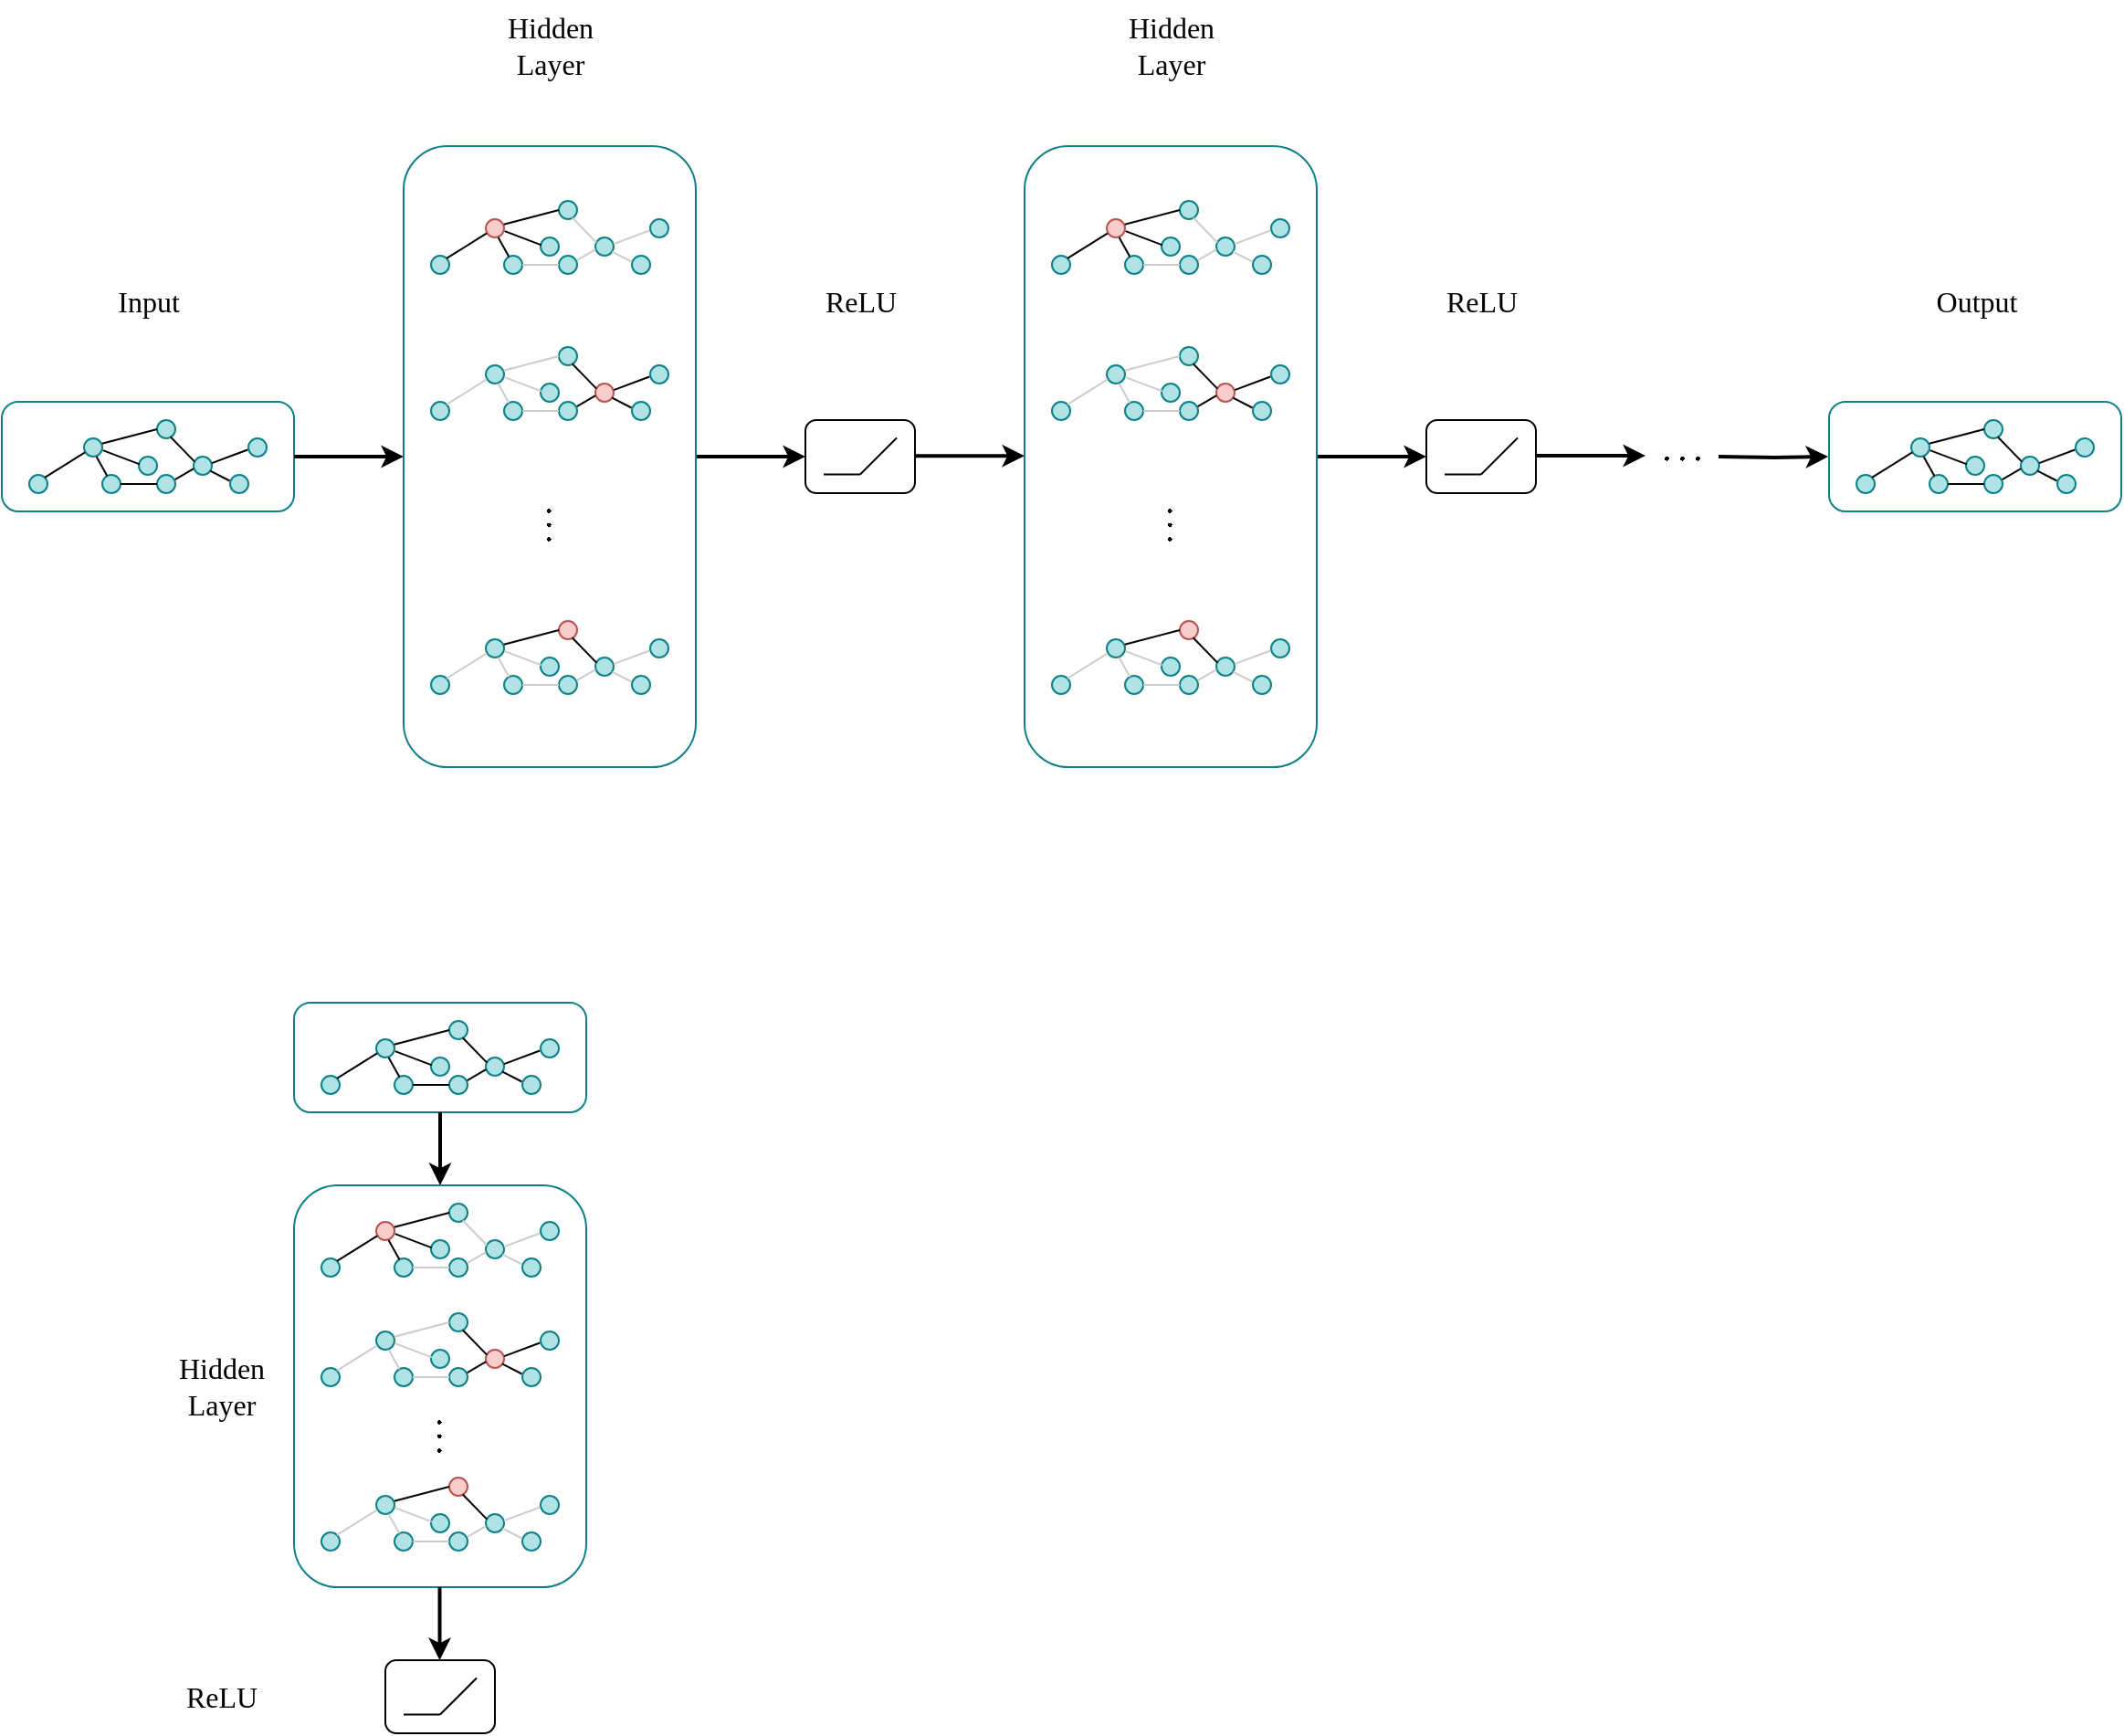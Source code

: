<mxfile version="24.2.3" type="github">
  <diagram name="第 1 页" id="TztystWgPXiCostqaa8W">
    <mxGraphModel dx="1925" dy="1107" grid="1" gridSize="10" guides="1" tooltips="1" connect="1" arrows="1" fold="1" page="1" pageScale="1" pageWidth="827" pageHeight="1169" math="1" shadow="0">
      <root>
        <mxCell id="0" />
        <mxCell id="1" parent="0" />
        <mxCell id="P4-kjMKep5JRL_cxLgxr-1" value="" style="rounded=1;whiteSpace=wrap;html=1;fillColor=none;strokeColor=#0e8088;" vertex="1" parent="1">
          <mxGeometry x="320" y="769" width="160" height="60" as="geometry" />
        </mxCell>
        <mxCell id="P4-kjMKep5JRL_cxLgxr-2" value="" style="ellipse;whiteSpace=wrap;html=1;aspect=fixed;fillColor=#b0e3e6;strokeColor=#0e8088;" vertex="1" parent="1">
          <mxGeometry x="365" y="789" width="10" height="10" as="geometry" />
        </mxCell>
        <mxCell id="P4-kjMKep5JRL_cxLgxr-3" value="" style="ellipse;whiteSpace=wrap;html=1;aspect=fixed;fillColor=#b0e3e6;strokeColor=#0e8088;" vertex="1" parent="1">
          <mxGeometry x="335" y="809" width="10" height="10" as="geometry" />
        </mxCell>
        <mxCell id="P4-kjMKep5JRL_cxLgxr-4" value="" style="ellipse;whiteSpace=wrap;html=1;aspect=fixed;fillColor=#b0e3e6;strokeColor=#0e8088;" vertex="1" parent="1">
          <mxGeometry x="375" y="809" width="10" height="10" as="geometry" />
        </mxCell>
        <mxCell id="P4-kjMKep5JRL_cxLgxr-5" value="" style="ellipse;whiteSpace=wrap;html=1;aspect=fixed;fillColor=#b0e3e6;strokeColor=#0e8088;" vertex="1" parent="1">
          <mxGeometry x="405" y="779" width="10" height="10" as="geometry" />
        </mxCell>
        <mxCell id="P4-kjMKep5JRL_cxLgxr-6" value="" style="ellipse;whiteSpace=wrap;html=1;aspect=fixed;fillColor=#b0e3e6;strokeColor=#0e8088;" vertex="1" parent="1">
          <mxGeometry x="395" y="799" width="10" height="10" as="geometry" />
        </mxCell>
        <mxCell id="P4-kjMKep5JRL_cxLgxr-7" value="" style="ellipse;whiteSpace=wrap;html=1;aspect=fixed;fillColor=#b0e3e6;strokeColor=#0e8088;" vertex="1" parent="1">
          <mxGeometry x="425" y="799" width="10" height="10" as="geometry" />
        </mxCell>
        <mxCell id="P4-kjMKep5JRL_cxLgxr-8" value="" style="ellipse;whiteSpace=wrap;html=1;aspect=fixed;fillColor=#b0e3e6;strokeColor=#0e8088;" vertex="1" parent="1">
          <mxGeometry x="405" y="809" width="10" height="10" as="geometry" />
        </mxCell>
        <mxCell id="P4-kjMKep5JRL_cxLgxr-9" value="" style="ellipse;whiteSpace=wrap;html=1;aspect=fixed;fillColor=#b0e3e6;strokeColor=#0e8088;" vertex="1" parent="1">
          <mxGeometry x="455" y="789" width="10" height="10" as="geometry" />
        </mxCell>
        <mxCell id="P4-kjMKep5JRL_cxLgxr-10" value="" style="ellipse;whiteSpace=wrap;html=1;aspect=fixed;fillColor=#b0e3e6;strokeColor=#0e8088;" vertex="1" parent="1">
          <mxGeometry x="445" y="809" width="10" height="10" as="geometry" />
        </mxCell>
        <mxCell id="P4-kjMKep5JRL_cxLgxr-11" value="" style="endArrow=none;html=1;rounded=0;entryX=0;entryY=0.5;entryDx=0;entryDy=0;exitX=0.989;exitY=0.287;exitDx=0;exitDy=0;exitPerimeter=0;" edge="1" parent="1" source="P4-kjMKep5JRL_cxLgxr-2" target="P4-kjMKep5JRL_cxLgxr-5">
          <mxGeometry width="50" height="50" relative="1" as="geometry">
            <mxPoint x="295" y="779" as="sourcePoint" />
            <mxPoint x="345" y="729" as="targetPoint" />
          </mxGeometry>
        </mxCell>
        <mxCell id="P4-kjMKep5JRL_cxLgxr-12" value="" style="endArrow=none;html=1;rounded=0;entryX=0.054;entryY=0.77;entryDx=0;entryDy=0;exitX=1;exitY=0;exitDx=0;exitDy=0;entryPerimeter=0;" edge="1" parent="1" source="P4-kjMKep5JRL_cxLgxr-3" target="P4-kjMKep5JRL_cxLgxr-2">
          <mxGeometry width="50" height="50" relative="1" as="geometry">
            <mxPoint x="336" y="803.5" as="sourcePoint" />
            <mxPoint x="365" y="794.5" as="targetPoint" />
          </mxGeometry>
        </mxCell>
        <mxCell id="P4-kjMKep5JRL_cxLgxr-13" value="" style="endArrow=none;html=1;rounded=0;entryX=0.045;entryY=0.418;entryDx=0;entryDy=0;exitX=1.032;exitY=0.656;exitDx=0;exitDy=0;exitPerimeter=0;entryPerimeter=0;" edge="1" parent="1" source="P4-kjMKep5JRL_cxLgxr-2" target="P4-kjMKep5JRL_cxLgxr-6">
          <mxGeometry width="50" height="50" relative="1" as="geometry">
            <mxPoint x="354" y="820" as="sourcePoint" />
            <mxPoint x="376" y="807" as="targetPoint" />
          </mxGeometry>
        </mxCell>
        <mxCell id="P4-kjMKep5JRL_cxLgxr-14" value="" style="endArrow=none;html=1;rounded=0;entryX=0.06;entryY=0.282;entryDx=0;entryDy=0;exitX=0.74;exitY=0.928;exitDx=0;exitDy=0;exitPerimeter=0;entryPerimeter=0;" edge="1" parent="1" source="P4-kjMKep5JRL_cxLgxr-5" target="P4-kjMKep5JRL_cxLgxr-7">
          <mxGeometry width="50" height="50" relative="1" as="geometry">
            <mxPoint x="415" y="789" as="sourcePoint" />
            <mxPoint x="435" y="796" as="targetPoint" />
          </mxGeometry>
        </mxCell>
        <mxCell id="P4-kjMKep5JRL_cxLgxr-15" value="" style="endArrow=none;html=1;rounded=0;entryX=0.271;entryY=0.067;entryDx=0;entryDy=0;exitX=0.679;exitY=0.998;exitDx=0;exitDy=0;exitPerimeter=0;entryPerimeter=0;" edge="1" parent="1" source="P4-kjMKep5JRL_cxLgxr-2" target="P4-kjMKep5JRL_cxLgxr-4">
          <mxGeometry width="50" height="50" relative="1" as="geometry">
            <mxPoint x="351" y="799" as="sourcePoint" />
            <mxPoint x="365" y="813" as="targetPoint" />
          </mxGeometry>
        </mxCell>
        <mxCell id="P4-kjMKep5JRL_cxLgxr-16" value="" style="endArrow=none;html=1;rounded=0;entryX=0;entryY=0.5;entryDx=0;entryDy=0;exitX=1;exitY=0.5;exitDx=0;exitDy=0;" edge="1" parent="1" source="P4-kjMKep5JRL_cxLgxr-4" target="P4-kjMKep5JRL_cxLgxr-8">
          <mxGeometry width="50" height="50" relative="1" as="geometry">
            <mxPoint x="385" y="819" as="sourcePoint" />
            <mxPoint x="415" y="811" as="targetPoint" />
          </mxGeometry>
        </mxCell>
        <mxCell id="P4-kjMKep5JRL_cxLgxr-17" value="" style="endArrow=none;html=1;rounded=0;entryX=0.01;entryY=0.661;entryDx=0;entryDy=0;exitX=0.985;exitY=0.26;exitDx=0;exitDy=0;entryPerimeter=0;exitPerimeter=0;" edge="1" parent="1" source="P4-kjMKep5JRL_cxLgxr-8" target="P4-kjMKep5JRL_cxLgxr-7">
          <mxGeometry width="50" height="50" relative="1" as="geometry">
            <mxPoint x="395" y="824" as="sourcePoint" />
            <mxPoint x="415" y="824" as="targetPoint" />
          </mxGeometry>
        </mxCell>
        <mxCell id="P4-kjMKep5JRL_cxLgxr-18" value="" style="endArrow=none;html=1;rounded=0;entryX=-0.039;entryY=0.622;entryDx=0;entryDy=0;exitX=1.005;exitY=0.357;exitDx=0;exitDy=0;exitPerimeter=0;entryPerimeter=0;" edge="1" parent="1" source="P4-kjMKep5JRL_cxLgxr-7" target="P4-kjMKep5JRL_cxLgxr-9">
          <mxGeometry width="50" height="50" relative="1" as="geometry">
            <mxPoint x="422" y="798" as="sourcePoint" />
            <mxPoint x="436" y="812" as="targetPoint" />
          </mxGeometry>
        </mxCell>
        <mxCell id="P4-kjMKep5JRL_cxLgxr-19" value="" style="endArrow=none;html=1;rounded=0;entryX=-0.027;entryY=0.325;entryDx=0;entryDy=0;exitX=0.913;exitY=0.776;exitDx=0;exitDy=0;exitPerimeter=0;entryPerimeter=0;" edge="1" parent="1" source="P4-kjMKep5JRL_cxLgxr-7" target="P4-kjMKep5JRL_cxLgxr-10">
          <mxGeometry width="50" height="50" relative="1" as="geometry">
            <mxPoint x="445" y="813" as="sourcePoint" />
            <mxPoint x="465" y="805" as="targetPoint" />
          </mxGeometry>
        </mxCell>
        <mxCell id="P4-kjMKep5JRL_cxLgxr-20" value="&lt;font style=&quot;font-size: 16px;&quot; face=&quot;Times New Roman&quot;&gt;Input&lt;/font&gt;" style="text;html=1;align=center;verticalAlign=middle;resizable=0;points=[];autosize=1;strokeColor=none;fillColor=none;" vertex="1" parent="1">
          <mxGeometry x="210" y="370" width="60" height="30" as="geometry" />
        </mxCell>
        <mxCell id="P4-kjMKep5JRL_cxLgxr-21" value="" style="endArrow=classic;html=1;rounded=0;strokeWidth=2;" edge="1" parent="1">
          <mxGeometry width="50" height="50" relative="1" as="geometry">
            <mxPoint x="400" y="829" as="sourcePoint" />
            <mxPoint x="400" y="869" as="targetPoint" />
          </mxGeometry>
        </mxCell>
        <mxCell id="P4-kjMKep5JRL_cxLgxr-22" value="" style="rounded=1;whiteSpace=wrap;html=1;fillColor=none;strokeColor=#0e8088;" vertex="1" parent="1">
          <mxGeometry x="320" y="869" width="160" height="220" as="geometry" />
        </mxCell>
        <mxCell id="P4-kjMKep5JRL_cxLgxr-23" value="" style="ellipse;whiteSpace=wrap;html=1;aspect=fixed;fillColor=#f8cecc;strokeColor=#b85450;" vertex="1" parent="1">
          <mxGeometry x="365" y="889" width="10" height="10" as="geometry" />
        </mxCell>
        <mxCell id="P4-kjMKep5JRL_cxLgxr-24" value="" style="ellipse;whiteSpace=wrap;html=1;aspect=fixed;fillColor=#b0e3e6;strokeColor=#0e8088;" vertex="1" parent="1">
          <mxGeometry x="335" y="909" width="10" height="10" as="geometry" />
        </mxCell>
        <mxCell id="P4-kjMKep5JRL_cxLgxr-25" value="" style="ellipse;whiteSpace=wrap;html=1;aspect=fixed;fillColor=#b0e3e6;strokeColor=#0e8088;" vertex="1" parent="1">
          <mxGeometry x="375" y="909" width="10" height="10" as="geometry" />
        </mxCell>
        <mxCell id="P4-kjMKep5JRL_cxLgxr-26" value="" style="ellipse;whiteSpace=wrap;html=1;aspect=fixed;fillColor=#b0e3e6;strokeColor=#0e8088;" vertex="1" parent="1">
          <mxGeometry x="405" y="879" width="10" height="10" as="geometry" />
        </mxCell>
        <mxCell id="P4-kjMKep5JRL_cxLgxr-27" value="" style="ellipse;whiteSpace=wrap;html=1;aspect=fixed;fillColor=#b0e3e6;strokeColor=#0e8088;" vertex="1" parent="1">
          <mxGeometry x="395" y="899" width="10" height="10" as="geometry" />
        </mxCell>
        <mxCell id="P4-kjMKep5JRL_cxLgxr-28" value="" style="ellipse;whiteSpace=wrap;html=1;aspect=fixed;fillColor=#b0e3e6;strokeColor=#0e8088;" vertex="1" parent="1">
          <mxGeometry x="425" y="899" width="10" height="10" as="geometry" />
        </mxCell>
        <mxCell id="P4-kjMKep5JRL_cxLgxr-29" value="" style="ellipse;whiteSpace=wrap;html=1;aspect=fixed;fillColor=#b0e3e6;strokeColor=#0e8088;" vertex="1" parent="1">
          <mxGeometry x="405" y="909" width="10" height="10" as="geometry" />
        </mxCell>
        <mxCell id="P4-kjMKep5JRL_cxLgxr-30" value="" style="ellipse;whiteSpace=wrap;html=1;aspect=fixed;fillColor=#b0e3e6;strokeColor=#0e8088;" vertex="1" parent="1">
          <mxGeometry x="455" y="889" width="10" height="10" as="geometry" />
        </mxCell>
        <mxCell id="P4-kjMKep5JRL_cxLgxr-31" value="" style="ellipse;whiteSpace=wrap;html=1;aspect=fixed;fillColor=#b0e3e6;strokeColor=#0e8088;" vertex="1" parent="1">
          <mxGeometry x="445" y="909" width="10" height="10" as="geometry" />
        </mxCell>
        <mxCell id="P4-kjMKep5JRL_cxLgxr-32" value="" style="endArrow=none;html=1;rounded=0;entryX=0;entryY=0.5;entryDx=0;entryDy=0;exitX=0.989;exitY=0.287;exitDx=0;exitDy=0;exitPerimeter=0;" edge="1" parent="1" source="P4-kjMKep5JRL_cxLgxr-23" target="P4-kjMKep5JRL_cxLgxr-26">
          <mxGeometry width="50" height="50" relative="1" as="geometry">
            <mxPoint x="295" y="879" as="sourcePoint" />
            <mxPoint x="345" y="829" as="targetPoint" />
          </mxGeometry>
        </mxCell>
        <mxCell id="P4-kjMKep5JRL_cxLgxr-33" value="" style="endArrow=none;html=1;rounded=0;entryX=0.054;entryY=0.77;entryDx=0;entryDy=0;exitX=1;exitY=0;exitDx=0;exitDy=0;entryPerimeter=0;" edge="1" parent="1" source="P4-kjMKep5JRL_cxLgxr-24" target="P4-kjMKep5JRL_cxLgxr-23">
          <mxGeometry width="50" height="50" relative="1" as="geometry">
            <mxPoint x="336" y="903.5" as="sourcePoint" />
            <mxPoint x="365" y="894.5" as="targetPoint" />
          </mxGeometry>
        </mxCell>
        <mxCell id="P4-kjMKep5JRL_cxLgxr-34" value="" style="endArrow=none;html=1;rounded=0;entryX=0.045;entryY=0.418;entryDx=0;entryDy=0;exitX=1.032;exitY=0.656;exitDx=0;exitDy=0;exitPerimeter=0;entryPerimeter=0;" edge="1" parent="1" source="P4-kjMKep5JRL_cxLgxr-23" target="P4-kjMKep5JRL_cxLgxr-27">
          <mxGeometry width="50" height="50" relative="1" as="geometry">
            <mxPoint x="354" y="920" as="sourcePoint" />
            <mxPoint x="376" y="907" as="targetPoint" />
          </mxGeometry>
        </mxCell>
        <mxCell id="P4-kjMKep5JRL_cxLgxr-35" value="" style="endArrow=none;html=1;rounded=0;entryX=0.06;entryY=0.282;entryDx=0;entryDy=0;exitX=0.74;exitY=0.928;exitDx=0;exitDy=0;exitPerimeter=0;entryPerimeter=0;strokeColor=#CCCCCC;" edge="1" parent="1" source="P4-kjMKep5JRL_cxLgxr-26" target="P4-kjMKep5JRL_cxLgxr-28">
          <mxGeometry width="50" height="50" relative="1" as="geometry">
            <mxPoint x="415" y="889" as="sourcePoint" />
            <mxPoint x="435" y="896" as="targetPoint" />
          </mxGeometry>
        </mxCell>
        <mxCell id="P4-kjMKep5JRL_cxLgxr-36" value="" style="endArrow=none;html=1;rounded=0;entryX=0.271;entryY=0.067;entryDx=0;entryDy=0;exitX=0.679;exitY=0.998;exitDx=0;exitDy=0;exitPerimeter=0;entryPerimeter=0;" edge="1" parent="1" source="P4-kjMKep5JRL_cxLgxr-23" target="P4-kjMKep5JRL_cxLgxr-25">
          <mxGeometry width="50" height="50" relative="1" as="geometry">
            <mxPoint x="351" y="899" as="sourcePoint" />
            <mxPoint x="365" y="913" as="targetPoint" />
          </mxGeometry>
        </mxCell>
        <mxCell id="P4-kjMKep5JRL_cxLgxr-37" value="" style="endArrow=none;html=1;rounded=0;entryX=0;entryY=0.5;entryDx=0;entryDy=0;exitX=1;exitY=0.5;exitDx=0;exitDy=0;strokeColor=#CCCCCC;" edge="1" parent="1" source="P4-kjMKep5JRL_cxLgxr-25" target="P4-kjMKep5JRL_cxLgxr-29">
          <mxGeometry width="50" height="50" relative="1" as="geometry">
            <mxPoint x="385" y="919" as="sourcePoint" />
            <mxPoint x="415" y="911" as="targetPoint" />
          </mxGeometry>
        </mxCell>
        <mxCell id="P4-kjMKep5JRL_cxLgxr-38" value="" style="endArrow=none;html=1;rounded=0;entryX=0.01;entryY=0.661;entryDx=0;entryDy=0;exitX=0.985;exitY=0.26;exitDx=0;exitDy=0;entryPerimeter=0;exitPerimeter=0;strokeColor=#CCCCCC;" edge="1" parent="1" source="P4-kjMKep5JRL_cxLgxr-29" target="P4-kjMKep5JRL_cxLgxr-28">
          <mxGeometry width="50" height="50" relative="1" as="geometry">
            <mxPoint x="395" y="924" as="sourcePoint" />
            <mxPoint x="415" y="924" as="targetPoint" />
          </mxGeometry>
        </mxCell>
        <mxCell id="P4-kjMKep5JRL_cxLgxr-39" value="" style="endArrow=none;html=1;rounded=0;entryX=-0.039;entryY=0.622;entryDx=0;entryDy=0;exitX=1.005;exitY=0.357;exitDx=0;exitDy=0;exitPerimeter=0;entryPerimeter=0;strokeColor=#CCCCCC;" edge="1" parent="1" source="P4-kjMKep5JRL_cxLgxr-28" target="P4-kjMKep5JRL_cxLgxr-30">
          <mxGeometry width="50" height="50" relative="1" as="geometry">
            <mxPoint x="422" y="898" as="sourcePoint" />
            <mxPoint x="436" y="912" as="targetPoint" />
          </mxGeometry>
        </mxCell>
        <mxCell id="P4-kjMKep5JRL_cxLgxr-40" value="" style="endArrow=none;html=1;rounded=0;entryX=-0.027;entryY=0.325;entryDx=0;entryDy=0;exitX=0.913;exitY=0.776;exitDx=0;exitDy=0;exitPerimeter=0;entryPerimeter=0;strokeColor=#CCCCCC;" edge="1" parent="1" source="P4-kjMKep5JRL_cxLgxr-28" target="P4-kjMKep5JRL_cxLgxr-31">
          <mxGeometry width="50" height="50" relative="1" as="geometry">
            <mxPoint x="445" y="913" as="sourcePoint" />
            <mxPoint x="465" y="905" as="targetPoint" />
          </mxGeometry>
        </mxCell>
        <mxCell id="P4-kjMKep5JRL_cxLgxr-41" value="" style="ellipse;whiteSpace=wrap;html=1;aspect=fixed;fillColor=#b0e3e6;strokeColor=#0e8088;" vertex="1" parent="1">
          <mxGeometry x="365" y="949" width="10" height="10" as="geometry" />
        </mxCell>
        <mxCell id="P4-kjMKep5JRL_cxLgxr-42" value="" style="ellipse;whiteSpace=wrap;html=1;aspect=fixed;fillColor=#b0e3e6;strokeColor=#0e8088;" vertex="1" parent="1">
          <mxGeometry x="335" y="969" width="10" height="10" as="geometry" />
        </mxCell>
        <mxCell id="P4-kjMKep5JRL_cxLgxr-43" value="" style="ellipse;whiteSpace=wrap;html=1;aspect=fixed;fillColor=#b0e3e6;strokeColor=#0e8088;" vertex="1" parent="1">
          <mxGeometry x="375" y="969" width="10" height="10" as="geometry" />
        </mxCell>
        <mxCell id="P4-kjMKep5JRL_cxLgxr-44" value="" style="ellipse;whiteSpace=wrap;html=1;aspect=fixed;fillColor=#b0e3e6;strokeColor=#0e8088;" vertex="1" parent="1">
          <mxGeometry x="405" y="939" width="10" height="10" as="geometry" />
        </mxCell>
        <mxCell id="P4-kjMKep5JRL_cxLgxr-45" value="" style="ellipse;whiteSpace=wrap;html=1;aspect=fixed;fillColor=#b0e3e6;strokeColor=#0e8088;" vertex="1" parent="1">
          <mxGeometry x="395" y="959" width="10" height="10" as="geometry" />
        </mxCell>
        <mxCell id="P4-kjMKep5JRL_cxLgxr-46" value="" style="ellipse;whiteSpace=wrap;html=1;aspect=fixed;fillColor=#f8cecc;strokeColor=#b85450;" vertex="1" parent="1">
          <mxGeometry x="425" y="959" width="10" height="10" as="geometry" />
        </mxCell>
        <mxCell id="P4-kjMKep5JRL_cxLgxr-47" value="" style="ellipse;whiteSpace=wrap;html=1;aspect=fixed;fillColor=#b0e3e6;strokeColor=#0e8088;" vertex="1" parent="1">
          <mxGeometry x="405" y="969" width="10" height="10" as="geometry" />
        </mxCell>
        <mxCell id="P4-kjMKep5JRL_cxLgxr-48" value="" style="ellipse;whiteSpace=wrap;html=1;aspect=fixed;fillColor=#b0e3e6;strokeColor=#0e8088;" vertex="1" parent="1">
          <mxGeometry x="455" y="949" width="10" height="10" as="geometry" />
        </mxCell>
        <mxCell id="P4-kjMKep5JRL_cxLgxr-49" value="" style="ellipse;whiteSpace=wrap;html=1;aspect=fixed;fillColor=#b0e3e6;strokeColor=#0e8088;" vertex="1" parent="1">
          <mxGeometry x="445" y="969" width="10" height="10" as="geometry" />
        </mxCell>
        <mxCell id="P4-kjMKep5JRL_cxLgxr-50" value="" style="endArrow=none;html=1;rounded=0;entryX=0;entryY=0.5;entryDx=0;entryDy=0;exitX=0.989;exitY=0.287;exitDx=0;exitDy=0;exitPerimeter=0;strokeColor=#CCCCCC;" edge="1" parent="1" source="P4-kjMKep5JRL_cxLgxr-41" target="P4-kjMKep5JRL_cxLgxr-44">
          <mxGeometry width="50" height="50" relative="1" as="geometry">
            <mxPoint x="295" y="939" as="sourcePoint" />
            <mxPoint x="345" y="889" as="targetPoint" />
          </mxGeometry>
        </mxCell>
        <mxCell id="P4-kjMKep5JRL_cxLgxr-51" value="" style="endArrow=none;html=1;rounded=0;entryX=0.054;entryY=0.77;entryDx=0;entryDy=0;exitX=1;exitY=0;exitDx=0;exitDy=0;entryPerimeter=0;strokeColor=#CCCCCC;" edge="1" parent="1" source="P4-kjMKep5JRL_cxLgxr-42" target="P4-kjMKep5JRL_cxLgxr-41">
          <mxGeometry width="50" height="50" relative="1" as="geometry">
            <mxPoint x="336" y="963.5" as="sourcePoint" />
            <mxPoint x="365" y="954.5" as="targetPoint" />
          </mxGeometry>
        </mxCell>
        <mxCell id="P4-kjMKep5JRL_cxLgxr-52" value="" style="endArrow=none;html=1;rounded=0;entryX=0.045;entryY=0.418;entryDx=0;entryDy=0;exitX=1.032;exitY=0.656;exitDx=0;exitDy=0;exitPerimeter=0;entryPerimeter=0;strokeColor=#CCCCCC;" edge="1" parent="1" source="P4-kjMKep5JRL_cxLgxr-41" target="P4-kjMKep5JRL_cxLgxr-45">
          <mxGeometry width="50" height="50" relative="1" as="geometry">
            <mxPoint x="354" y="980" as="sourcePoint" />
            <mxPoint x="376" y="967" as="targetPoint" />
          </mxGeometry>
        </mxCell>
        <mxCell id="P4-kjMKep5JRL_cxLgxr-53" value="" style="endArrow=none;html=1;rounded=0;entryX=0.06;entryY=0.282;entryDx=0;entryDy=0;exitX=0.74;exitY=0.928;exitDx=0;exitDy=0;exitPerimeter=0;entryPerimeter=0;" edge="1" parent="1" source="P4-kjMKep5JRL_cxLgxr-44" target="P4-kjMKep5JRL_cxLgxr-46">
          <mxGeometry width="50" height="50" relative="1" as="geometry">
            <mxPoint x="415" y="949" as="sourcePoint" />
            <mxPoint x="435" y="956" as="targetPoint" />
          </mxGeometry>
        </mxCell>
        <mxCell id="P4-kjMKep5JRL_cxLgxr-54" value="" style="endArrow=none;html=1;rounded=0;entryX=0.271;entryY=0.067;entryDx=0;entryDy=0;exitX=0.679;exitY=0.998;exitDx=0;exitDy=0;exitPerimeter=0;entryPerimeter=0;strokeColor=#CCCCCC;" edge="1" parent="1" source="P4-kjMKep5JRL_cxLgxr-41" target="P4-kjMKep5JRL_cxLgxr-43">
          <mxGeometry width="50" height="50" relative="1" as="geometry">
            <mxPoint x="351" y="959" as="sourcePoint" />
            <mxPoint x="365" y="973" as="targetPoint" />
          </mxGeometry>
        </mxCell>
        <mxCell id="P4-kjMKep5JRL_cxLgxr-55" value="" style="endArrow=none;html=1;rounded=0;entryX=0;entryY=0.5;entryDx=0;entryDy=0;exitX=1;exitY=0.5;exitDx=0;exitDy=0;strokeColor=#CCCCCC;" edge="1" parent="1" source="P4-kjMKep5JRL_cxLgxr-43" target="P4-kjMKep5JRL_cxLgxr-47">
          <mxGeometry width="50" height="50" relative="1" as="geometry">
            <mxPoint x="385" y="979" as="sourcePoint" />
            <mxPoint x="415" y="971" as="targetPoint" />
          </mxGeometry>
        </mxCell>
        <mxCell id="P4-kjMKep5JRL_cxLgxr-56" value="" style="endArrow=none;html=1;rounded=0;entryX=0.01;entryY=0.661;entryDx=0;entryDy=0;exitX=0.985;exitY=0.26;exitDx=0;exitDy=0;entryPerimeter=0;exitPerimeter=0;" edge="1" parent="1" source="P4-kjMKep5JRL_cxLgxr-47" target="P4-kjMKep5JRL_cxLgxr-46">
          <mxGeometry width="50" height="50" relative="1" as="geometry">
            <mxPoint x="395" y="984" as="sourcePoint" />
            <mxPoint x="415" y="984" as="targetPoint" />
          </mxGeometry>
        </mxCell>
        <mxCell id="P4-kjMKep5JRL_cxLgxr-57" value="" style="endArrow=none;html=1;rounded=0;entryX=-0.039;entryY=0.622;entryDx=0;entryDy=0;exitX=1.005;exitY=0.357;exitDx=0;exitDy=0;exitPerimeter=0;entryPerimeter=0;" edge="1" parent="1" source="P4-kjMKep5JRL_cxLgxr-46" target="P4-kjMKep5JRL_cxLgxr-48">
          <mxGeometry width="50" height="50" relative="1" as="geometry">
            <mxPoint x="422" y="958" as="sourcePoint" />
            <mxPoint x="436" y="972" as="targetPoint" />
          </mxGeometry>
        </mxCell>
        <mxCell id="P4-kjMKep5JRL_cxLgxr-58" value="" style="endArrow=none;html=1;rounded=0;entryX=-0.027;entryY=0.325;entryDx=0;entryDy=0;exitX=0.913;exitY=0.776;exitDx=0;exitDy=0;exitPerimeter=0;entryPerimeter=0;" edge="1" parent="1" source="P4-kjMKep5JRL_cxLgxr-46" target="P4-kjMKep5JRL_cxLgxr-49">
          <mxGeometry width="50" height="50" relative="1" as="geometry">
            <mxPoint x="445" y="973" as="sourcePoint" />
            <mxPoint x="465" y="965" as="targetPoint" />
          </mxGeometry>
        </mxCell>
        <mxCell id="P4-kjMKep5JRL_cxLgxr-95" value="" style="ellipse;whiteSpace=wrap;html=1;aspect=fixed;fillColor=#b0e3e6;strokeColor=#0e8088;" vertex="1" parent="1">
          <mxGeometry x="365" y="1039" width="10" height="10" as="geometry" />
        </mxCell>
        <mxCell id="P4-kjMKep5JRL_cxLgxr-96" value="" style="ellipse;whiteSpace=wrap;html=1;aspect=fixed;fillColor=#b0e3e6;strokeColor=#0e8088;" vertex="1" parent="1">
          <mxGeometry x="335" y="1059" width="10" height="10" as="geometry" />
        </mxCell>
        <mxCell id="P4-kjMKep5JRL_cxLgxr-97" value="" style="ellipse;whiteSpace=wrap;html=1;aspect=fixed;fillColor=#b0e3e6;strokeColor=#0e8088;" vertex="1" parent="1">
          <mxGeometry x="375" y="1059" width="10" height="10" as="geometry" />
        </mxCell>
        <mxCell id="P4-kjMKep5JRL_cxLgxr-98" value="" style="ellipse;whiteSpace=wrap;html=1;aspect=fixed;fillColor=#f8cecc;strokeColor=#b85450;" vertex="1" parent="1">
          <mxGeometry x="405" y="1029" width="10" height="10" as="geometry" />
        </mxCell>
        <mxCell id="P4-kjMKep5JRL_cxLgxr-99" value="" style="ellipse;whiteSpace=wrap;html=1;aspect=fixed;fillColor=#b0e3e6;strokeColor=#0e8088;" vertex="1" parent="1">
          <mxGeometry x="395" y="1049" width="10" height="10" as="geometry" />
        </mxCell>
        <mxCell id="P4-kjMKep5JRL_cxLgxr-100" value="" style="ellipse;whiteSpace=wrap;html=1;aspect=fixed;fillColor=#b0e3e6;strokeColor=#0e8088;" vertex="1" parent="1">
          <mxGeometry x="425" y="1049" width="10" height="10" as="geometry" />
        </mxCell>
        <mxCell id="P4-kjMKep5JRL_cxLgxr-101" value="" style="ellipse;whiteSpace=wrap;html=1;aspect=fixed;fillColor=#b0e3e6;strokeColor=#0e8088;" vertex="1" parent="1">
          <mxGeometry x="405" y="1059" width="10" height="10" as="geometry" />
        </mxCell>
        <mxCell id="P4-kjMKep5JRL_cxLgxr-102" value="" style="ellipse;whiteSpace=wrap;html=1;aspect=fixed;fillColor=#b0e3e6;strokeColor=#0e8088;" vertex="1" parent="1">
          <mxGeometry x="455" y="1039" width="10" height="10" as="geometry" />
        </mxCell>
        <mxCell id="P4-kjMKep5JRL_cxLgxr-103" value="" style="ellipse;whiteSpace=wrap;html=1;aspect=fixed;fillColor=#b0e3e6;strokeColor=#0e8088;" vertex="1" parent="1">
          <mxGeometry x="445" y="1059" width="10" height="10" as="geometry" />
        </mxCell>
        <mxCell id="P4-kjMKep5JRL_cxLgxr-104" value="" style="endArrow=none;html=1;rounded=0;entryX=0;entryY=0.5;entryDx=0;entryDy=0;exitX=0.989;exitY=0.287;exitDx=0;exitDy=0;exitPerimeter=0;" edge="1" parent="1" source="P4-kjMKep5JRL_cxLgxr-95" target="P4-kjMKep5JRL_cxLgxr-98">
          <mxGeometry width="50" height="50" relative="1" as="geometry">
            <mxPoint x="295" y="1029" as="sourcePoint" />
            <mxPoint x="345" y="979" as="targetPoint" />
          </mxGeometry>
        </mxCell>
        <mxCell id="P4-kjMKep5JRL_cxLgxr-105" value="" style="endArrow=none;html=1;rounded=0;entryX=0.054;entryY=0.77;entryDx=0;entryDy=0;exitX=1;exitY=0;exitDx=0;exitDy=0;entryPerimeter=0;strokeColor=#CCCCCC;" edge="1" parent="1" source="P4-kjMKep5JRL_cxLgxr-96" target="P4-kjMKep5JRL_cxLgxr-95">
          <mxGeometry width="50" height="50" relative="1" as="geometry">
            <mxPoint x="336" y="1053.5" as="sourcePoint" />
            <mxPoint x="365" y="1044.5" as="targetPoint" />
          </mxGeometry>
        </mxCell>
        <mxCell id="P4-kjMKep5JRL_cxLgxr-106" value="" style="endArrow=none;html=1;rounded=0;entryX=0.045;entryY=0.418;entryDx=0;entryDy=0;exitX=1.032;exitY=0.656;exitDx=0;exitDy=0;exitPerimeter=0;entryPerimeter=0;strokeColor=#CCCCCC;" edge="1" parent="1" source="P4-kjMKep5JRL_cxLgxr-95" target="P4-kjMKep5JRL_cxLgxr-99">
          <mxGeometry width="50" height="50" relative="1" as="geometry">
            <mxPoint x="354" y="1070" as="sourcePoint" />
            <mxPoint x="376" y="1057" as="targetPoint" />
          </mxGeometry>
        </mxCell>
        <mxCell id="P4-kjMKep5JRL_cxLgxr-107" value="" style="endArrow=none;html=1;rounded=0;entryX=0.06;entryY=0.282;entryDx=0;entryDy=0;exitX=0.74;exitY=0.928;exitDx=0;exitDy=0;exitPerimeter=0;entryPerimeter=0;" edge="1" parent="1" source="P4-kjMKep5JRL_cxLgxr-98" target="P4-kjMKep5JRL_cxLgxr-100">
          <mxGeometry width="50" height="50" relative="1" as="geometry">
            <mxPoint x="415" y="1039" as="sourcePoint" />
            <mxPoint x="435" y="1046" as="targetPoint" />
          </mxGeometry>
        </mxCell>
        <mxCell id="P4-kjMKep5JRL_cxLgxr-108" value="" style="endArrow=none;html=1;rounded=0;entryX=0.271;entryY=0.067;entryDx=0;entryDy=0;exitX=0.679;exitY=0.998;exitDx=0;exitDy=0;exitPerimeter=0;entryPerimeter=0;strokeColor=#CCCCCC;" edge="1" parent="1" source="P4-kjMKep5JRL_cxLgxr-95" target="P4-kjMKep5JRL_cxLgxr-97">
          <mxGeometry width="50" height="50" relative="1" as="geometry">
            <mxPoint x="351" y="1049" as="sourcePoint" />
            <mxPoint x="365" y="1063" as="targetPoint" />
          </mxGeometry>
        </mxCell>
        <mxCell id="P4-kjMKep5JRL_cxLgxr-109" value="" style="endArrow=none;html=1;rounded=0;entryX=0;entryY=0.5;entryDx=0;entryDy=0;exitX=1;exitY=0.5;exitDx=0;exitDy=0;strokeColor=#CCCCCC;" edge="1" parent="1" source="P4-kjMKep5JRL_cxLgxr-97" target="P4-kjMKep5JRL_cxLgxr-101">
          <mxGeometry width="50" height="50" relative="1" as="geometry">
            <mxPoint x="385" y="1069" as="sourcePoint" />
            <mxPoint x="415" y="1061" as="targetPoint" />
          </mxGeometry>
        </mxCell>
        <mxCell id="P4-kjMKep5JRL_cxLgxr-110" value="" style="endArrow=none;html=1;rounded=0;entryX=0.01;entryY=0.661;entryDx=0;entryDy=0;exitX=0.985;exitY=0.26;exitDx=0;exitDy=0;entryPerimeter=0;exitPerimeter=0;strokeColor=#CCCCCC;" edge="1" parent="1" source="P4-kjMKep5JRL_cxLgxr-101" target="P4-kjMKep5JRL_cxLgxr-100">
          <mxGeometry width="50" height="50" relative="1" as="geometry">
            <mxPoint x="395" y="1074" as="sourcePoint" />
            <mxPoint x="415" y="1074" as="targetPoint" />
          </mxGeometry>
        </mxCell>
        <mxCell id="P4-kjMKep5JRL_cxLgxr-111" value="" style="endArrow=none;html=1;rounded=0;entryX=-0.039;entryY=0.622;entryDx=0;entryDy=0;exitX=1.005;exitY=0.357;exitDx=0;exitDy=0;exitPerimeter=0;entryPerimeter=0;strokeColor=#CCCCCC;" edge="1" parent="1" source="P4-kjMKep5JRL_cxLgxr-100" target="P4-kjMKep5JRL_cxLgxr-102">
          <mxGeometry width="50" height="50" relative="1" as="geometry">
            <mxPoint x="422" y="1048" as="sourcePoint" />
            <mxPoint x="436" y="1062" as="targetPoint" />
          </mxGeometry>
        </mxCell>
        <mxCell id="P4-kjMKep5JRL_cxLgxr-112" value="" style="endArrow=none;html=1;rounded=0;entryX=-0.027;entryY=0.325;entryDx=0;entryDy=0;exitX=0.913;exitY=0.776;exitDx=0;exitDy=0;exitPerimeter=0;entryPerimeter=0;strokeColor=#CCCCCC;" edge="1" parent="1" source="P4-kjMKep5JRL_cxLgxr-100" target="P4-kjMKep5JRL_cxLgxr-103">
          <mxGeometry width="50" height="50" relative="1" as="geometry">
            <mxPoint x="445" y="1063" as="sourcePoint" />
            <mxPoint x="465" y="1055" as="targetPoint" />
          </mxGeometry>
        </mxCell>
        <mxCell id="P4-kjMKep5JRL_cxLgxr-113" value="&lt;font style=&quot;font-size: 16px;&quot;&gt;$$\vdots$$&lt;/font&gt;" style="text;html=1;align=center;verticalAlign=middle;whiteSpace=wrap;rounded=0;" vertex="1" parent="1">
          <mxGeometry x="370" y="989" width="60" height="30" as="geometry" />
        </mxCell>
        <mxCell id="P4-kjMKep5JRL_cxLgxr-114" value="" style="endArrow=classic;html=1;rounded=0;strokeWidth=2;" edge="1" parent="1">
          <mxGeometry width="50" height="50" relative="1" as="geometry">
            <mxPoint x="399.76" y="1089" as="sourcePoint" />
            <mxPoint x="399.76" y="1129" as="targetPoint" />
          </mxGeometry>
        </mxCell>
        <mxCell id="P4-kjMKep5JRL_cxLgxr-115" value="&lt;font face=&quot;Times New Roman&quot;&gt;&lt;span style=&quot;font-size: 16px;&quot;&gt;Hidden&lt;/span&gt;&lt;/font&gt;&lt;div&gt;&lt;font face=&quot;Times New Roman&quot;&gt;&lt;span style=&quot;font-size: 16px;&quot;&gt;Layer&lt;/span&gt;&lt;/font&gt;&lt;/div&gt;" style="text;html=1;align=center;verticalAlign=middle;resizable=0;points=[];autosize=1;strokeColor=none;fillColor=none;" vertex="1" parent="1">
          <mxGeometry x="245" y="954" width="70" height="50" as="geometry" />
        </mxCell>
        <mxCell id="P4-kjMKep5JRL_cxLgxr-116" value="" style="rounded=1;whiteSpace=wrap;html=1;" vertex="1" parent="1">
          <mxGeometry x="370" y="1129" width="60" height="40" as="geometry" />
        </mxCell>
        <mxCell id="P4-kjMKep5JRL_cxLgxr-117" value="" style="endArrow=none;html=1;rounded=0;" edge="1" parent="1">
          <mxGeometry width="50" height="50" relative="1" as="geometry">
            <mxPoint x="400" y="1158.76" as="sourcePoint" />
            <mxPoint x="420" y="1138.76" as="targetPoint" />
          </mxGeometry>
        </mxCell>
        <mxCell id="P4-kjMKep5JRL_cxLgxr-118" value="" style="endArrow=none;html=1;rounded=0;" edge="1" parent="1">
          <mxGeometry width="50" height="50" relative="1" as="geometry">
            <mxPoint x="380" y="1158.76" as="sourcePoint" />
            <mxPoint x="400" y="1158.76" as="targetPoint" />
          </mxGeometry>
        </mxCell>
        <mxCell id="P4-kjMKep5JRL_cxLgxr-119" value="&lt;font face=&quot;Times New Roman&quot;&gt;&lt;span style=&quot;font-size: 16px;&quot;&gt;ReLU&lt;/span&gt;&lt;/font&gt;" style="text;html=1;align=center;verticalAlign=middle;resizable=0;points=[];autosize=1;strokeColor=none;fillColor=none;" vertex="1" parent="1">
          <mxGeometry x="250" y="1134" width="60" height="30" as="geometry" />
        </mxCell>
        <mxCell id="P4-kjMKep5JRL_cxLgxr-120" value="" style="rounded=1;whiteSpace=wrap;html=1;fillColor=none;strokeColor=#0e8088;" vertex="1" parent="1">
          <mxGeometry x="160" y="440" width="160" height="60" as="geometry" />
        </mxCell>
        <mxCell id="P4-kjMKep5JRL_cxLgxr-121" value="" style="ellipse;whiteSpace=wrap;html=1;aspect=fixed;fillColor=#b0e3e6;strokeColor=#0e8088;" vertex="1" parent="1">
          <mxGeometry x="205" y="460" width="10" height="10" as="geometry" />
        </mxCell>
        <mxCell id="P4-kjMKep5JRL_cxLgxr-122" value="" style="ellipse;whiteSpace=wrap;html=1;aspect=fixed;fillColor=#b0e3e6;strokeColor=#0e8088;" vertex="1" parent="1">
          <mxGeometry x="175" y="480" width="10" height="10" as="geometry" />
        </mxCell>
        <mxCell id="P4-kjMKep5JRL_cxLgxr-123" value="" style="ellipse;whiteSpace=wrap;html=1;aspect=fixed;fillColor=#b0e3e6;strokeColor=#0e8088;" vertex="1" parent="1">
          <mxGeometry x="215" y="480" width="10" height="10" as="geometry" />
        </mxCell>
        <mxCell id="P4-kjMKep5JRL_cxLgxr-124" value="" style="ellipse;whiteSpace=wrap;html=1;aspect=fixed;fillColor=#b0e3e6;strokeColor=#0e8088;" vertex="1" parent="1">
          <mxGeometry x="245" y="450" width="10" height="10" as="geometry" />
        </mxCell>
        <mxCell id="P4-kjMKep5JRL_cxLgxr-125" value="" style="ellipse;whiteSpace=wrap;html=1;aspect=fixed;fillColor=#b0e3e6;strokeColor=#0e8088;" vertex="1" parent="1">
          <mxGeometry x="235" y="470" width="10" height="10" as="geometry" />
        </mxCell>
        <mxCell id="P4-kjMKep5JRL_cxLgxr-126" value="" style="ellipse;whiteSpace=wrap;html=1;aspect=fixed;fillColor=#b0e3e6;strokeColor=#0e8088;" vertex="1" parent="1">
          <mxGeometry x="265" y="470" width="10" height="10" as="geometry" />
        </mxCell>
        <mxCell id="P4-kjMKep5JRL_cxLgxr-127" value="" style="ellipse;whiteSpace=wrap;html=1;aspect=fixed;fillColor=#b0e3e6;strokeColor=#0e8088;" vertex="1" parent="1">
          <mxGeometry x="245" y="480" width="10" height="10" as="geometry" />
        </mxCell>
        <mxCell id="P4-kjMKep5JRL_cxLgxr-128" value="" style="ellipse;whiteSpace=wrap;html=1;aspect=fixed;fillColor=#b0e3e6;strokeColor=#0e8088;" vertex="1" parent="1">
          <mxGeometry x="295" y="460" width="10" height="10" as="geometry" />
        </mxCell>
        <mxCell id="P4-kjMKep5JRL_cxLgxr-129" value="" style="ellipse;whiteSpace=wrap;html=1;aspect=fixed;fillColor=#b0e3e6;strokeColor=#0e8088;" vertex="1" parent="1">
          <mxGeometry x="285" y="480" width="10" height="10" as="geometry" />
        </mxCell>
        <mxCell id="P4-kjMKep5JRL_cxLgxr-130" value="" style="endArrow=none;html=1;rounded=0;entryX=0;entryY=0.5;entryDx=0;entryDy=0;exitX=0.989;exitY=0.287;exitDx=0;exitDy=0;exitPerimeter=0;" edge="1" parent="1" source="P4-kjMKep5JRL_cxLgxr-121" target="P4-kjMKep5JRL_cxLgxr-124">
          <mxGeometry width="50" height="50" relative="1" as="geometry">
            <mxPoint x="135" y="450" as="sourcePoint" />
            <mxPoint x="185" y="400" as="targetPoint" />
          </mxGeometry>
        </mxCell>
        <mxCell id="P4-kjMKep5JRL_cxLgxr-131" value="" style="endArrow=none;html=1;rounded=0;entryX=0.054;entryY=0.77;entryDx=0;entryDy=0;exitX=1;exitY=0;exitDx=0;exitDy=0;entryPerimeter=0;" edge="1" parent="1" source="P4-kjMKep5JRL_cxLgxr-122" target="P4-kjMKep5JRL_cxLgxr-121">
          <mxGeometry width="50" height="50" relative="1" as="geometry">
            <mxPoint x="176" y="474.5" as="sourcePoint" />
            <mxPoint x="205" y="465.5" as="targetPoint" />
          </mxGeometry>
        </mxCell>
        <mxCell id="P4-kjMKep5JRL_cxLgxr-132" value="" style="endArrow=none;html=1;rounded=0;entryX=0.045;entryY=0.418;entryDx=0;entryDy=0;exitX=1.032;exitY=0.656;exitDx=0;exitDy=0;exitPerimeter=0;entryPerimeter=0;" edge="1" parent="1" source="P4-kjMKep5JRL_cxLgxr-121" target="P4-kjMKep5JRL_cxLgxr-125">
          <mxGeometry width="50" height="50" relative="1" as="geometry">
            <mxPoint x="194" y="491" as="sourcePoint" />
            <mxPoint x="216" y="478" as="targetPoint" />
          </mxGeometry>
        </mxCell>
        <mxCell id="P4-kjMKep5JRL_cxLgxr-133" value="" style="endArrow=none;html=1;rounded=0;entryX=0.06;entryY=0.282;entryDx=0;entryDy=0;exitX=0.74;exitY=0.928;exitDx=0;exitDy=0;exitPerimeter=0;entryPerimeter=0;" edge="1" parent="1" source="P4-kjMKep5JRL_cxLgxr-124" target="P4-kjMKep5JRL_cxLgxr-126">
          <mxGeometry width="50" height="50" relative="1" as="geometry">
            <mxPoint x="255" y="460" as="sourcePoint" />
            <mxPoint x="275" y="467" as="targetPoint" />
          </mxGeometry>
        </mxCell>
        <mxCell id="P4-kjMKep5JRL_cxLgxr-134" value="" style="endArrow=none;html=1;rounded=0;entryX=0.271;entryY=0.067;entryDx=0;entryDy=0;exitX=0.679;exitY=0.998;exitDx=0;exitDy=0;exitPerimeter=0;entryPerimeter=0;" edge="1" parent="1" source="P4-kjMKep5JRL_cxLgxr-121" target="P4-kjMKep5JRL_cxLgxr-123">
          <mxGeometry width="50" height="50" relative="1" as="geometry">
            <mxPoint x="191" y="470" as="sourcePoint" />
            <mxPoint x="205" y="484" as="targetPoint" />
          </mxGeometry>
        </mxCell>
        <mxCell id="P4-kjMKep5JRL_cxLgxr-135" value="" style="endArrow=none;html=1;rounded=0;entryX=0;entryY=0.5;entryDx=0;entryDy=0;exitX=1;exitY=0.5;exitDx=0;exitDy=0;" edge="1" parent="1" source="P4-kjMKep5JRL_cxLgxr-123" target="P4-kjMKep5JRL_cxLgxr-127">
          <mxGeometry width="50" height="50" relative="1" as="geometry">
            <mxPoint x="225" y="490" as="sourcePoint" />
            <mxPoint x="255" y="482" as="targetPoint" />
          </mxGeometry>
        </mxCell>
        <mxCell id="P4-kjMKep5JRL_cxLgxr-136" value="" style="endArrow=none;html=1;rounded=0;entryX=0.01;entryY=0.661;entryDx=0;entryDy=0;exitX=0.985;exitY=0.26;exitDx=0;exitDy=0;entryPerimeter=0;exitPerimeter=0;" edge="1" parent="1" source="P4-kjMKep5JRL_cxLgxr-127" target="P4-kjMKep5JRL_cxLgxr-126">
          <mxGeometry width="50" height="50" relative="1" as="geometry">
            <mxPoint x="235" y="495" as="sourcePoint" />
            <mxPoint x="255" y="495" as="targetPoint" />
          </mxGeometry>
        </mxCell>
        <mxCell id="P4-kjMKep5JRL_cxLgxr-137" value="" style="endArrow=none;html=1;rounded=0;entryX=-0.039;entryY=0.622;entryDx=0;entryDy=0;exitX=1.005;exitY=0.357;exitDx=0;exitDy=0;exitPerimeter=0;entryPerimeter=0;" edge="1" parent="1" source="P4-kjMKep5JRL_cxLgxr-126" target="P4-kjMKep5JRL_cxLgxr-128">
          <mxGeometry width="50" height="50" relative="1" as="geometry">
            <mxPoint x="262" y="469" as="sourcePoint" />
            <mxPoint x="276" y="483" as="targetPoint" />
          </mxGeometry>
        </mxCell>
        <mxCell id="P4-kjMKep5JRL_cxLgxr-138" value="" style="endArrow=none;html=1;rounded=0;entryX=-0.027;entryY=0.325;entryDx=0;entryDy=0;exitX=0.913;exitY=0.776;exitDx=0;exitDy=0;exitPerimeter=0;entryPerimeter=0;" edge="1" parent="1" source="P4-kjMKep5JRL_cxLgxr-126" target="P4-kjMKep5JRL_cxLgxr-129">
          <mxGeometry width="50" height="50" relative="1" as="geometry">
            <mxPoint x="285" y="484" as="sourcePoint" />
            <mxPoint x="305" y="476" as="targetPoint" />
          </mxGeometry>
        </mxCell>
        <mxCell id="P4-kjMKep5JRL_cxLgxr-201" value="" style="edgeStyle=orthogonalEdgeStyle;rounded=0;orthogonalLoop=1;jettySize=auto;html=1;strokeWidth=2;" edge="1" parent="1" source="P4-kjMKep5JRL_cxLgxr-139" target="P4-kjMKep5JRL_cxLgxr-198">
          <mxGeometry relative="1" as="geometry" />
        </mxCell>
        <mxCell id="P4-kjMKep5JRL_cxLgxr-139" value="" style="rounded=1;whiteSpace=wrap;html=1;fillColor=none;strokeColor=#0e8088;" vertex="1" parent="1">
          <mxGeometry x="380" y="300" width="160" height="340" as="geometry" />
        </mxCell>
        <mxCell id="P4-kjMKep5JRL_cxLgxr-140" value="" style="ellipse;whiteSpace=wrap;html=1;aspect=fixed;fillColor=#f8cecc;strokeColor=#b85450;" vertex="1" parent="1">
          <mxGeometry x="425" y="340" width="10" height="10" as="geometry" />
        </mxCell>
        <mxCell id="P4-kjMKep5JRL_cxLgxr-141" value="" style="ellipse;whiteSpace=wrap;html=1;aspect=fixed;fillColor=#b0e3e6;strokeColor=#0e8088;" vertex="1" parent="1">
          <mxGeometry x="395" y="360" width="10" height="10" as="geometry" />
        </mxCell>
        <mxCell id="P4-kjMKep5JRL_cxLgxr-142" value="" style="ellipse;whiteSpace=wrap;html=1;aspect=fixed;fillColor=#b0e3e6;strokeColor=#0e8088;" vertex="1" parent="1">
          <mxGeometry x="435" y="360" width="10" height="10" as="geometry" />
        </mxCell>
        <mxCell id="P4-kjMKep5JRL_cxLgxr-143" value="" style="ellipse;whiteSpace=wrap;html=1;aspect=fixed;fillColor=#b0e3e6;strokeColor=#0e8088;" vertex="1" parent="1">
          <mxGeometry x="465" y="330" width="10" height="10" as="geometry" />
        </mxCell>
        <mxCell id="P4-kjMKep5JRL_cxLgxr-144" value="" style="ellipse;whiteSpace=wrap;html=1;aspect=fixed;fillColor=#b0e3e6;strokeColor=#0e8088;" vertex="1" parent="1">
          <mxGeometry x="455" y="350" width="10" height="10" as="geometry" />
        </mxCell>
        <mxCell id="P4-kjMKep5JRL_cxLgxr-145" value="" style="ellipse;whiteSpace=wrap;html=1;aspect=fixed;fillColor=#b0e3e6;strokeColor=#0e8088;" vertex="1" parent="1">
          <mxGeometry x="485" y="350" width="10" height="10" as="geometry" />
        </mxCell>
        <mxCell id="P4-kjMKep5JRL_cxLgxr-146" value="" style="ellipse;whiteSpace=wrap;html=1;aspect=fixed;fillColor=#b0e3e6;strokeColor=#0e8088;" vertex="1" parent="1">
          <mxGeometry x="465" y="360" width="10" height="10" as="geometry" />
        </mxCell>
        <mxCell id="P4-kjMKep5JRL_cxLgxr-147" value="" style="ellipse;whiteSpace=wrap;html=1;aspect=fixed;fillColor=#b0e3e6;strokeColor=#0e8088;" vertex="1" parent="1">
          <mxGeometry x="515" y="340" width="10" height="10" as="geometry" />
        </mxCell>
        <mxCell id="P4-kjMKep5JRL_cxLgxr-148" value="" style="ellipse;whiteSpace=wrap;html=1;aspect=fixed;fillColor=#b0e3e6;strokeColor=#0e8088;" vertex="1" parent="1">
          <mxGeometry x="505" y="360" width="10" height="10" as="geometry" />
        </mxCell>
        <mxCell id="P4-kjMKep5JRL_cxLgxr-149" value="" style="endArrow=none;html=1;rounded=0;entryX=0;entryY=0.5;entryDx=0;entryDy=0;exitX=0.989;exitY=0.287;exitDx=0;exitDy=0;exitPerimeter=0;" edge="1" parent="1" source="P4-kjMKep5JRL_cxLgxr-140" target="P4-kjMKep5JRL_cxLgxr-143">
          <mxGeometry width="50" height="50" relative="1" as="geometry">
            <mxPoint x="355" y="330" as="sourcePoint" />
            <mxPoint x="405" y="280" as="targetPoint" />
          </mxGeometry>
        </mxCell>
        <mxCell id="P4-kjMKep5JRL_cxLgxr-150" value="" style="endArrow=none;html=1;rounded=0;entryX=0.054;entryY=0.77;entryDx=0;entryDy=0;exitX=1;exitY=0;exitDx=0;exitDy=0;entryPerimeter=0;" edge="1" parent="1" source="P4-kjMKep5JRL_cxLgxr-141" target="P4-kjMKep5JRL_cxLgxr-140">
          <mxGeometry width="50" height="50" relative="1" as="geometry">
            <mxPoint x="396" y="354.5" as="sourcePoint" />
            <mxPoint x="425" y="345.5" as="targetPoint" />
          </mxGeometry>
        </mxCell>
        <mxCell id="P4-kjMKep5JRL_cxLgxr-151" value="" style="endArrow=none;html=1;rounded=0;entryX=0.045;entryY=0.418;entryDx=0;entryDy=0;exitX=1.032;exitY=0.656;exitDx=0;exitDy=0;exitPerimeter=0;entryPerimeter=0;" edge="1" parent="1" source="P4-kjMKep5JRL_cxLgxr-140" target="P4-kjMKep5JRL_cxLgxr-144">
          <mxGeometry width="50" height="50" relative="1" as="geometry">
            <mxPoint x="414" y="371" as="sourcePoint" />
            <mxPoint x="436" y="358" as="targetPoint" />
          </mxGeometry>
        </mxCell>
        <mxCell id="P4-kjMKep5JRL_cxLgxr-152" value="" style="endArrow=none;html=1;rounded=0;entryX=0.06;entryY=0.282;entryDx=0;entryDy=0;exitX=0.74;exitY=0.928;exitDx=0;exitDy=0;exitPerimeter=0;entryPerimeter=0;strokeColor=#CCCCCC;" edge="1" parent="1" source="P4-kjMKep5JRL_cxLgxr-143" target="P4-kjMKep5JRL_cxLgxr-145">
          <mxGeometry width="50" height="50" relative="1" as="geometry">
            <mxPoint x="475" y="340" as="sourcePoint" />
            <mxPoint x="495" y="347" as="targetPoint" />
          </mxGeometry>
        </mxCell>
        <mxCell id="P4-kjMKep5JRL_cxLgxr-153" value="" style="endArrow=none;html=1;rounded=0;entryX=0.271;entryY=0.067;entryDx=0;entryDy=0;exitX=0.679;exitY=0.998;exitDx=0;exitDy=0;exitPerimeter=0;entryPerimeter=0;" edge="1" parent="1" source="P4-kjMKep5JRL_cxLgxr-140" target="P4-kjMKep5JRL_cxLgxr-142">
          <mxGeometry width="50" height="50" relative="1" as="geometry">
            <mxPoint x="411" y="350" as="sourcePoint" />
            <mxPoint x="425" y="364" as="targetPoint" />
          </mxGeometry>
        </mxCell>
        <mxCell id="P4-kjMKep5JRL_cxLgxr-154" value="" style="endArrow=none;html=1;rounded=0;entryX=0;entryY=0.5;entryDx=0;entryDy=0;exitX=1;exitY=0.5;exitDx=0;exitDy=0;strokeColor=#CCCCCC;" edge="1" parent="1" source="P4-kjMKep5JRL_cxLgxr-142" target="P4-kjMKep5JRL_cxLgxr-146">
          <mxGeometry width="50" height="50" relative="1" as="geometry">
            <mxPoint x="445" y="370" as="sourcePoint" />
            <mxPoint x="475" y="362" as="targetPoint" />
          </mxGeometry>
        </mxCell>
        <mxCell id="P4-kjMKep5JRL_cxLgxr-155" value="" style="endArrow=none;html=1;rounded=0;entryX=0.01;entryY=0.661;entryDx=0;entryDy=0;exitX=0.985;exitY=0.26;exitDx=0;exitDy=0;entryPerimeter=0;exitPerimeter=0;strokeColor=#CCCCCC;" edge="1" parent="1" source="P4-kjMKep5JRL_cxLgxr-146" target="P4-kjMKep5JRL_cxLgxr-145">
          <mxGeometry width="50" height="50" relative="1" as="geometry">
            <mxPoint x="455" y="375" as="sourcePoint" />
            <mxPoint x="475" y="375" as="targetPoint" />
          </mxGeometry>
        </mxCell>
        <mxCell id="P4-kjMKep5JRL_cxLgxr-156" value="" style="endArrow=none;html=1;rounded=0;entryX=-0.039;entryY=0.622;entryDx=0;entryDy=0;exitX=1.005;exitY=0.357;exitDx=0;exitDy=0;exitPerimeter=0;entryPerimeter=0;strokeColor=#CCCCCC;" edge="1" parent="1" source="P4-kjMKep5JRL_cxLgxr-145" target="P4-kjMKep5JRL_cxLgxr-147">
          <mxGeometry width="50" height="50" relative="1" as="geometry">
            <mxPoint x="482" y="349" as="sourcePoint" />
            <mxPoint x="496" y="363" as="targetPoint" />
          </mxGeometry>
        </mxCell>
        <mxCell id="P4-kjMKep5JRL_cxLgxr-157" value="" style="endArrow=none;html=1;rounded=0;entryX=-0.027;entryY=0.325;entryDx=0;entryDy=0;exitX=0.913;exitY=0.776;exitDx=0;exitDy=0;exitPerimeter=0;entryPerimeter=0;strokeColor=#CCCCCC;" edge="1" parent="1" source="P4-kjMKep5JRL_cxLgxr-145" target="P4-kjMKep5JRL_cxLgxr-148">
          <mxGeometry width="50" height="50" relative="1" as="geometry">
            <mxPoint x="505" y="364" as="sourcePoint" />
            <mxPoint x="525" y="356" as="targetPoint" />
          </mxGeometry>
        </mxCell>
        <mxCell id="P4-kjMKep5JRL_cxLgxr-158" value="" style="ellipse;whiteSpace=wrap;html=1;aspect=fixed;fillColor=#b0e3e6;strokeColor=#0e8088;" vertex="1" parent="1">
          <mxGeometry x="425" y="420" width="10" height="10" as="geometry" />
        </mxCell>
        <mxCell id="P4-kjMKep5JRL_cxLgxr-159" value="" style="ellipse;whiteSpace=wrap;html=1;aspect=fixed;fillColor=#b0e3e6;strokeColor=#0e8088;" vertex="1" parent="1">
          <mxGeometry x="395" y="440" width="10" height="10" as="geometry" />
        </mxCell>
        <mxCell id="P4-kjMKep5JRL_cxLgxr-160" value="" style="ellipse;whiteSpace=wrap;html=1;aspect=fixed;fillColor=#b0e3e6;strokeColor=#0e8088;" vertex="1" parent="1">
          <mxGeometry x="435" y="440" width="10" height="10" as="geometry" />
        </mxCell>
        <mxCell id="P4-kjMKep5JRL_cxLgxr-161" value="" style="ellipse;whiteSpace=wrap;html=1;aspect=fixed;fillColor=#b0e3e6;strokeColor=#0e8088;" vertex="1" parent="1">
          <mxGeometry x="465" y="410" width="10" height="10" as="geometry" />
        </mxCell>
        <mxCell id="P4-kjMKep5JRL_cxLgxr-162" value="" style="ellipse;whiteSpace=wrap;html=1;aspect=fixed;fillColor=#b0e3e6;strokeColor=#0e8088;" vertex="1" parent="1">
          <mxGeometry x="455" y="430" width="10" height="10" as="geometry" />
        </mxCell>
        <mxCell id="P4-kjMKep5JRL_cxLgxr-163" value="" style="ellipse;whiteSpace=wrap;html=1;aspect=fixed;fillColor=#f8cecc;strokeColor=#b85450;" vertex="1" parent="1">
          <mxGeometry x="485" y="430" width="10" height="10" as="geometry" />
        </mxCell>
        <mxCell id="P4-kjMKep5JRL_cxLgxr-164" value="" style="ellipse;whiteSpace=wrap;html=1;aspect=fixed;fillColor=#b0e3e6;strokeColor=#0e8088;" vertex="1" parent="1">
          <mxGeometry x="465" y="440" width="10" height="10" as="geometry" />
        </mxCell>
        <mxCell id="P4-kjMKep5JRL_cxLgxr-165" value="" style="ellipse;whiteSpace=wrap;html=1;aspect=fixed;fillColor=#b0e3e6;strokeColor=#0e8088;" vertex="1" parent="1">
          <mxGeometry x="515" y="420" width="10" height="10" as="geometry" />
        </mxCell>
        <mxCell id="P4-kjMKep5JRL_cxLgxr-166" value="" style="ellipse;whiteSpace=wrap;html=1;aspect=fixed;fillColor=#b0e3e6;strokeColor=#0e8088;" vertex="1" parent="1">
          <mxGeometry x="505" y="440" width="10" height="10" as="geometry" />
        </mxCell>
        <mxCell id="P4-kjMKep5JRL_cxLgxr-167" value="" style="endArrow=none;html=1;rounded=0;entryX=0;entryY=0.5;entryDx=0;entryDy=0;exitX=0.989;exitY=0.287;exitDx=0;exitDy=0;exitPerimeter=0;strokeColor=#CCCCCC;" edge="1" parent="1" source="P4-kjMKep5JRL_cxLgxr-158" target="P4-kjMKep5JRL_cxLgxr-161">
          <mxGeometry width="50" height="50" relative="1" as="geometry">
            <mxPoint x="355" y="410" as="sourcePoint" />
            <mxPoint x="405" y="360" as="targetPoint" />
          </mxGeometry>
        </mxCell>
        <mxCell id="P4-kjMKep5JRL_cxLgxr-168" value="" style="endArrow=none;html=1;rounded=0;entryX=0.054;entryY=0.77;entryDx=0;entryDy=0;exitX=1;exitY=0;exitDx=0;exitDy=0;entryPerimeter=0;strokeColor=#CCCCCC;" edge="1" parent="1" source="P4-kjMKep5JRL_cxLgxr-159" target="P4-kjMKep5JRL_cxLgxr-158">
          <mxGeometry width="50" height="50" relative="1" as="geometry">
            <mxPoint x="396" y="434.5" as="sourcePoint" />
            <mxPoint x="425" y="425.5" as="targetPoint" />
          </mxGeometry>
        </mxCell>
        <mxCell id="P4-kjMKep5JRL_cxLgxr-169" value="" style="endArrow=none;html=1;rounded=0;entryX=0.045;entryY=0.418;entryDx=0;entryDy=0;exitX=1.032;exitY=0.656;exitDx=0;exitDy=0;exitPerimeter=0;entryPerimeter=0;strokeColor=#CCCCCC;" edge="1" parent="1" source="P4-kjMKep5JRL_cxLgxr-158" target="P4-kjMKep5JRL_cxLgxr-162">
          <mxGeometry width="50" height="50" relative="1" as="geometry">
            <mxPoint x="414" y="451" as="sourcePoint" />
            <mxPoint x="436" y="438" as="targetPoint" />
          </mxGeometry>
        </mxCell>
        <mxCell id="P4-kjMKep5JRL_cxLgxr-170" value="" style="endArrow=none;html=1;rounded=0;entryX=0.06;entryY=0.282;entryDx=0;entryDy=0;exitX=0.74;exitY=0.928;exitDx=0;exitDy=0;exitPerimeter=0;entryPerimeter=0;" edge="1" parent="1" source="P4-kjMKep5JRL_cxLgxr-161" target="P4-kjMKep5JRL_cxLgxr-163">
          <mxGeometry width="50" height="50" relative="1" as="geometry">
            <mxPoint x="475" y="420" as="sourcePoint" />
            <mxPoint x="495" y="427" as="targetPoint" />
          </mxGeometry>
        </mxCell>
        <mxCell id="P4-kjMKep5JRL_cxLgxr-171" value="" style="endArrow=none;html=1;rounded=0;entryX=0.271;entryY=0.067;entryDx=0;entryDy=0;exitX=0.679;exitY=0.998;exitDx=0;exitDy=0;exitPerimeter=0;entryPerimeter=0;strokeColor=#CCCCCC;" edge="1" parent="1" source="P4-kjMKep5JRL_cxLgxr-158" target="P4-kjMKep5JRL_cxLgxr-160">
          <mxGeometry width="50" height="50" relative="1" as="geometry">
            <mxPoint x="411" y="430" as="sourcePoint" />
            <mxPoint x="425" y="444" as="targetPoint" />
          </mxGeometry>
        </mxCell>
        <mxCell id="P4-kjMKep5JRL_cxLgxr-172" value="" style="endArrow=none;html=1;rounded=0;entryX=0;entryY=0.5;entryDx=0;entryDy=0;exitX=1;exitY=0.5;exitDx=0;exitDy=0;strokeColor=#CCCCCC;" edge="1" parent="1" source="P4-kjMKep5JRL_cxLgxr-160" target="P4-kjMKep5JRL_cxLgxr-164">
          <mxGeometry width="50" height="50" relative="1" as="geometry">
            <mxPoint x="445" y="450" as="sourcePoint" />
            <mxPoint x="475" y="442" as="targetPoint" />
          </mxGeometry>
        </mxCell>
        <mxCell id="P4-kjMKep5JRL_cxLgxr-173" value="" style="endArrow=none;html=1;rounded=0;entryX=0.01;entryY=0.661;entryDx=0;entryDy=0;exitX=0.985;exitY=0.26;exitDx=0;exitDy=0;entryPerimeter=0;exitPerimeter=0;" edge="1" parent="1" source="P4-kjMKep5JRL_cxLgxr-164" target="P4-kjMKep5JRL_cxLgxr-163">
          <mxGeometry width="50" height="50" relative="1" as="geometry">
            <mxPoint x="455" y="455" as="sourcePoint" />
            <mxPoint x="475" y="455" as="targetPoint" />
          </mxGeometry>
        </mxCell>
        <mxCell id="P4-kjMKep5JRL_cxLgxr-174" value="" style="endArrow=none;html=1;rounded=0;entryX=-0.039;entryY=0.622;entryDx=0;entryDy=0;exitX=1.005;exitY=0.357;exitDx=0;exitDy=0;exitPerimeter=0;entryPerimeter=0;" edge="1" parent="1" source="P4-kjMKep5JRL_cxLgxr-163" target="P4-kjMKep5JRL_cxLgxr-165">
          <mxGeometry width="50" height="50" relative="1" as="geometry">
            <mxPoint x="482" y="429" as="sourcePoint" />
            <mxPoint x="496" y="443" as="targetPoint" />
          </mxGeometry>
        </mxCell>
        <mxCell id="P4-kjMKep5JRL_cxLgxr-175" value="" style="endArrow=none;html=1;rounded=0;entryX=-0.027;entryY=0.325;entryDx=0;entryDy=0;exitX=0.913;exitY=0.776;exitDx=0;exitDy=0;exitPerimeter=0;entryPerimeter=0;" edge="1" parent="1" source="P4-kjMKep5JRL_cxLgxr-163" target="P4-kjMKep5JRL_cxLgxr-166">
          <mxGeometry width="50" height="50" relative="1" as="geometry">
            <mxPoint x="505" y="444" as="sourcePoint" />
            <mxPoint x="525" y="436" as="targetPoint" />
          </mxGeometry>
        </mxCell>
        <mxCell id="P4-kjMKep5JRL_cxLgxr-176" value="" style="ellipse;whiteSpace=wrap;html=1;aspect=fixed;fillColor=#b0e3e6;strokeColor=#0e8088;" vertex="1" parent="1">
          <mxGeometry x="425" y="570" width="10" height="10" as="geometry" />
        </mxCell>
        <mxCell id="P4-kjMKep5JRL_cxLgxr-177" value="" style="ellipse;whiteSpace=wrap;html=1;aspect=fixed;fillColor=#b0e3e6;strokeColor=#0e8088;" vertex="1" parent="1">
          <mxGeometry x="395" y="590" width="10" height="10" as="geometry" />
        </mxCell>
        <mxCell id="P4-kjMKep5JRL_cxLgxr-178" value="" style="ellipse;whiteSpace=wrap;html=1;aspect=fixed;fillColor=#b0e3e6;strokeColor=#0e8088;" vertex="1" parent="1">
          <mxGeometry x="435" y="590" width="10" height="10" as="geometry" />
        </mxCell>
        <mxCell id="P4-kjMKep5JRL_cxLgxr-179" value="" style="ellipse;whiteSpace=wrap;html=1;aspect=fixed;fillColor=#f8cecc;strokeColor=#b85450;" vertex="1" parent="1">
          <mxGeometry x="465" y="560" width="10" height="10" as="geometry" />
        </mxCell>
        <mxCell id="P4-kjMKep5JRL_cxLgxr-180" value="" style="ellipse;whiteSpace=wrap;html=1;aspect=fixed;fillColor=#b0e3e6;strokeColor=#0e8088;" vertex="1" parent="1">
          <mxGeometry x="455" y="580" width="10" height="10" as="geometry" />
        </mxCell>
        <mxCell id="P4-kjMKep5JRL_cxLgxr-181" value="" style="ellipse;whiteSpace=wrap;html=1;aspect=fixed;fillColor=#b0e3e6;strokeColor=#0e8088;" vertex="1" parent="1">
          <mxGeometry x="485" y="580" width="10" height="10" as="geometry" />
        </mxCell>
        <mxCell id="P4-kjMKep5JRL_cxLgxr-182" value="" style="ellipse;whiteSpace=wrap;html=1;aspect=fixed;fillColor=#b0e3e6;strokeColor=#0e8088;" vertex="1" parent="1">
          <mxGeometry x="465" y="590" width="10" height="10" as="geometry" />
        </mxCell>
        <mxCell id="P4-kjMKep5JRL_cxLgxr-183" value="" style="ellipse;whiteSpace=wrap;html=1;aspect=fixed;fillColor=#b0e3e6;strokeColor=#0e8088;" vertex="1" parent="1">
          <mxGeometry x="515" y="570" width="10" height="10" as="geometry" />
        </mxCell>
        <mxCell id="P4-kjMKep5JRL_cxLgxr-184" value="" style="ellipse;whiteSpace=wrap;html=1;aspect=fixed;fillColor=#b0e3e6;strokeColor=#0e8088;" vertex="1" parent="1">
          <mxGeometry x="505" y="590" width="10" height="10" as="geometry" />
        </mxCell>
        <mxCell id="P4-kjMKep5JRL_cxLgxr-185" value="" style="endArrow=none;html=1;rounded=0;entryX=0;entryY=0.5;entryDx=0;entryDy=0;exitX=0.989;exitY=0.287;exitDx=0;exitDy=0;exitPerimeter=0;" edge="1" parent="1" source="P4-kjMKep5JRL_cxLgxr-176" target="P4-kjMKep5JRL_cxLgxr-179">
          <mxGeometry width="50" height="50" relative="1" as="geometry">
            <mxPoint x="355" y="560" as="sourcePoint" />
            <mxPoint x="405" y="510" as="targetPoint" />
          </mxGeometry>
        </mxCell>
        <mxCell id="P4-kjMKep5JRL_cxLgxr-186" value="" style="endArrow=none;html=1;rounded=0;entryX=0.054;entryY=0.77;entryDx=0;entryDy=0;exitX=1;exitY=0;exitDx=0;exitDy=0;entryPerimeter=0;strokeColor=#CCCCCC;" edge="1" parent="1" source="P4-kjMKep5JRL_cxLgxr-177" target="P4-kjMKep5JRL_cxLgxr-176">
          <mxGeometry width="50" height="50" relative="1" as="geometry">
            <mxPoint x="396" y="584.5" as="sourcePoint" />
            <mxPoint x="425" y="575.5" as="targetPoint" />
          </mxGeometry>
        </mxCell>
        <mxCell id="P4-kjMKep5JRL_cxLgxr-187" value="" style="endArrow=none;html=1;rounded=0;entryX=0.045;entryY=0.418;entryDx=0;entryDy=0;exitX=1.032;exitY=0.656;exitDx=0;exitDy=0;exitPerimeter=0;entryPerimeter=0;strokeColor=#CCCCCC;" edge="1" parent="1" source="P4-kjMKep5JRL_cxLgxr-176" target="P4-kjMKep5JRL_cxLgxr-180">
          <mxGeometry width="50" height="50" relative="1" as="geometry">
            <mxPoint x="414" y="601" as="sourcePoint" />
            <mxPoint x="436" y="588" as="targetPoint" />
          </mxGeometry>
        </mxCell>
        <mxCell id="P4-kjMKep5JRL_cxLgxr-188" value="" style="endArrow=none;html=1;rounded=0;entryX=0.06;entryY=0.282;entryDx=0;entryDy=0;exitX=0.74;exitY=0.928;exitDx=0;exitDy=0;exitPerimeter=0;entryPerimeter=0;" edge="1" parent="1" source="P4-kjMKep5JRL_cxLgxr-179" target="P4-kjMKep5JRL_cxLgxr-181">
          <mxGeometry width="50" height="50" relative="1" as="geometry">
            <mxPoint x="475" y="570" as="sourcePoint" />
            <mxPoint x="495" y="577" as="targetPoint" />
          </mxGeometry>
        </mxCell>
        <mxCell id="P4-kjMKep5JRL_cxLgxr-189" value="" style="endArrow=none;html=1;rounded=0;entryX=0.271;entryY=0.067;entryDx=0;entryDy=0;exitX=0.679;exitY=0.998;exitDx=0;exitDy=0;exitPerimeter=0;entryPerimeter=0;strokeColor=#CCCCCC;" edge="1" parent="1" source="P4-kjMKep5JRL_cxLgxr-176" target="P4-kjMKep5JRL_cxLgxr-178">
          <mxGeometry width="50" height="50" relative="1" as="geometry">
            <mxPoint x="411" y="580" as="sourcePoint" />
            <mxPoint x="425" y="594" as="targetPoint" />
          </mxGeometry>
        </mxCell>
        <mxCell id="P4-kjMKep5JRL_cxLgxr-190" value="" style="endArrow=none;html=1;rounded=0;entryX=0;entryY=0.5;entryDx=0;entryDy=0;exitX=1;exitY=0.5;exitDx=0;exitDy=0;strokeColor=#CCCCCC;" edge="1" parent="1" source="P4-kjMKep5JRL_cxLgxr-178" target="P4-kjMKep5JRL_cxLgxr-182">
          <mxGeometry width="50" height="50" relative="1" as="geometry">
            <mxPoint x="445" y="600" as="sourcePoint" />
            <mxPoint x="475" y="592" as="targetPoint" />
          </mxGeometry>
        </mxCell>
        <mxCell id="P4-kjMKep5JRL_cxLgxr-191" value="" style="endArrow=none;html=1;rounded=0;entryX=0.01;entryY=0.661;entryDx=0;entryDy=0;exitX=0.985;exitY=0.26;exitDx=0;exitDy=0;entryPerimeter=0;exitPerimeter=0;strokeColor=#CCCCCC;" edge="1" parent="1" source="P4-kjMKep5JRL_cxLgxr-182" target="P4-kjMKep5JRL_cxLgxr-181">
          <mxGeometry width="50" height="50" relative="1" as="geometry">
            <mxPoint x="455" y="605" as="sourcePoint" />
            <mxPoint x="475" y="605" as="targetPoint" />
          </mxGeometry>
        </mxCell>
        <mxCell id="P4-kjMKep5JRL_cxLgxr-192" value="" style="endArrow=none;html=1;rounded=0;entryX=-0.039;entryY=0.622;entryDx=0;entryDy=0;exitX=1.005;exitY=0.357;exitDx=0;exitDy=0;exitPerimeter=0;entryPerimeter=0;strokeColor=#CCCCCC;" edge="1" parent="1" source="P4-kjMKep5JRL_cxLgxr-181" target="P4-kjMKep5JRL_cxLgxr-183">
          <mxGeometry width="50" height="50" relative="1" as="geometry">
            <mxPoint x="482" y="579" as="sourcePoint" />
            <mxPoint x="496" y="593" as="targetPoint" />
          </mxGeometry>
        </mxCell>
        <mxCell id="P4-kjMKep5JRL_cxLgxr-193" value="" style="endArrow=none;html=1;rounded=0;entryX=-0.027;entryY=0.325;entryDx=0;entryDy=0;exitX=0.913;exitY=0.776;exitDx=0;exitDy=0;exitPerimeter=0;entryPerimeter=0;strokeColor=#CCCCCC;" edge="1" parent="1" source="P4-kjMKep5JRL_cxLgxr-181" target="P4-kjMKep5JRL_cxLgxr-184">
          <mxGeometry width="50" height="50" relative="1" as="geometry">
            <mxPoint x="505" y="594" as="sourcePoint" />
            <mxPoint x="525" y="586" as="targetPoint" />
          </mxGeometry>
        </mxCell>
        <mxCell id="P4-kjMKep5JRL_cxLgxr-194" value="&lt;font style=&quot;font-size: 16px;&quot;&gt;$$\vdots$$&lt;/font&gt;" style="text;html=1;align=center;verticalAlign=middle;whiteSpace=wrap;rounded=0;" vertex="1" parent="1">
          <mxGeometry x="430" y="490" width="60" height="30" as="geometry" />
        </mxCell>
        <mxCell id="P4-kjMKep5JRL_cxLgxr-196" value="" style="endArrow=classic;html=1;rounded=0;exitX=1;exitY=0.5;exitDx=0;exitDy=0;entryX=0;entryY=0.5;entryDx=0;entryDy=0;strokeWidth=2;" edge="1" parent="1" source="P4-kjMKep5JRL_cxLgxr-120" target="P4-kjMKep5JRL_cxLgxr-139">
          <mxGeometry width="50" height="50" relative="1" as="geometry">
            <mxPoint x="380" y="510" as="sourcePoint" />
            <mxPoint x="430" y="460" as="targetPoint" />
          </mxGeometry>
        </mxCell>
        <mxCell id="P4-kjMKep5JRL_cxLgxr-197" value="&lt;font face=&quot;Times New Roman&quot;&gt;&lt;span style=&quot;font-size: 16px;&quot;&gt;Hidden&lt;/span&gt;&lt;/font&gt;&lt;div&gt;&lt;font face=&quot;Times New Roman&quot;&gt;&lt;span style=&quot;font-size: 16px;&quot;&gt;Layer&lt;/span&gt;&lt;/font&gt;&lt;/div&gt;" style="text;html=1;align=center;verticalAlign=middle;resizable=0;points=[];autosize=1;strokeColor=none;fillColor=none;" vertex="1" parent="1">
          <mxGeometry x="425" y="220" width="70" height="50" as="geometry" />
        </mxCell>
        <mxCell id="P4-kjMKep5JRL_cxLgxr-198" value="" style="rounded=1;whiteSpace=wrap;html=1;" vertex="1" parent="1">
          <mxGeometry x="600" y="450" width="60" height="40" as="geometry" />
        </mxCell>
        <mxCell id="P4-kjMKep5JRL_cxLgxr-199" value="" style="endArrow=none;html=1;rounded=0;" edge="1" parent="1">
          <mxGeometry width="50" height="50" relative="1" as="geometry">
            <mxPoint x="630" y="479.76" as="sourcePoint" />
            <mxPoint x="650" y="459.76" as="targetPoint" />
          </mxGeometry>
        </mxCell>
        <mxCell id="P4-kjMKep5JRL_cxLgxr-200" value="" style="endArrow=none;html=1;rounded=0;" edge="1" parent="1">
          <mxGeometry width="50" height="50" relative="1" as="geometry">
            <mxPoint x="610" y="479.76" as="sourcePoint" />
            <mxPoint x="630" y="479.76" as="targetPoint" />
          </mxGeometry>
        </mxCell>
        <mxCell id="P4-kjMKep5JRL_cxLgxr-202" value="&lt;font face=&quot;Times New Roman&quot;&gt;&lt;span style=&quot;font-size: 16px;&quot;&gt;ReLU&lt;/span&gt;&lt;/font&gt;" style="text;html=1;align=center;verticalAlign=middle;resizable=0;points=[];autosize=1;strokeColor=none;fillColor=none;" vertex="1" parent="1">
          <mxGeometry x="600" y="370" width="60" height="30" as="geometry" />
        </mxCell>
        <mxCell id="P4-kjMKep5JRL_cxLgxr-203" value="" style="edgeStyle=orthogonalEdgeStyle;rounded=0;orthogonalLoop=1;jettySize=auto;html=1;strokeWidth=2;" edge="1" parent="1" source="P4-kjMKep5JRL_cxLgxr-204" target="P4-kjMKep5JRL_cxLgxr-261">
          <mxGeometry relative="1" as="geometry" />
        </mxCell>
        <mxCell id="P4-kjMKep5JRL_cxLgxr-204" value="" style="rounded=1;whiteSpace=wrap;html=1;fillColor=none;strokeColor=#0e8088;" vertex="1" parent="1">
          <mxGeometry x="720" y="300" width="160" height="340" as="geometry" />
        </mxCell>
        <mxCell id="P4-kjMKep5JRL_cxLgxr-205" value="" style="ellipse;whiteSpace=wrap;html=1;aspect=fixed;fillColor=#f8cecc;strokeColor=#b85450;" vertex="1" parent="1">
          <mxGeometry x="765" y="340" width="10" height="10" as="geometry" />
        </mxCell>
        <mxCell id="P4-kjMKep5JRL_cxLgxr-206" value="" style="ellipse;whiteSpace=wrap;html=1;aspect=fixed;fillColor=#b0e3e6;strokeColor=#0e8088;" vertex="1" parent="1">
          <mxGeometry x="735" y="360" width="10" height="10" as="geometry" />
        </mxCell>
        <mxCell id="P4-kjMKep5JRL_cxLgxr-207" value="" style="ellipse;whiteSpace=wrap;html=1;aspect=fixed;fillColor=#b0e3e6;strokeColor=#0e8088;" vertex="1" parent="1">
          <mxGeometry x="775" y="360" width="10" height="10" as="geometry" />
        </mxCell>
        <mxCell id="P4-kjMKep5JRL_cxLgxr-208" value="" style="ellipse;whiteSpace=wrap;html=1;aspect=fixed;fillColor=#b0e3e6;strokeColor=#0e8088;" vertex="1" parent="1">
          <mxGeometry x="805" y="330" width="10" height="10" as="geometry" />
        </mxCell>
        <mxCell id="P4-kjMKep5JRL_cxLgxr-209" value="" style="ellipse;whiteSpace=wrap;html=1;aspect=fixed;fillColor=#b0e3e6;strokeColor=#0e8088;" vertex="1" parent="1">
          <mxGeometry x="795" y="350" width="10" height="10" as="geometry" />
        </mxCell>
        <mxCell id="P4-kjMKep5JRL_cxLgxr-210" value="" style="ellipse;whiteSpace=wrap;html=1;aspect=fixed;fillColor=#b0e3e6;strokeColor=#0e8088;" vertex="1" parent="1">
          <mxGeometry x="825" y="350" width="10" height="10" as="geometry" />
        </mxCell>
        <mxCell id="P4-kjMKep5JRL_cxLgxr-211" value="" style="ellipse;whiteSpace=wrap;html=1;aspect=fixed;fillColor=#b0e3e6;strokeColor=#0e8088;" vertex="1" parent="1">
          <mxGeometry x="805" y="360" width="10" height="10" as="geometry" />
        </mxCell>
        <mxCell id="P4-kjMKep5JRL_cxLgxr-212" value="" style="ellipse;whiteSpace=wrap;html=1;aspect=fixed;fillColor=#b0e3e6;strokeColor=#0e8088;" vertex="1" parent="1">
          <mxGeometry x="855" y="340" width="10" height="10" as="geometry" />
        </mxCell>
        <mxCell id="P4-kjMKep5JRL_cxLgxr-213" value="" style="ellipse;whiteSpace=wrap;html=1;aspect=fixed;fillColor=#b0e3e6;strokeColor=#0e8088;" vertex="1" parent="1">
          <mxGeometry x="845" y="360" width="10" height="10" as="geometry" />
        </mxCell>
        <mxCell id="P4-kjMKep5JRL_cxLgxr-214" value="" style="endArrow=none;html=1;rounded=0;entryX=0;entryY=0.5;entryDx=0;entryDy=0;exitX=0.989;exitY=0.287;exitDx=0;exitDy=0;exitPerimeter=0;" edge="1" parent="1" source="P4-kjMKep5JRL_cxLgxr-205" target="P4-kjMKep5JRL_cxLgxr-208">
          <mxGeometry width="50" height="50" relative="1" as="geometry">
            <mxPoint x="695" y="330" as="sourcePoint" />
            <mxPoint x="745" y="280" as="targetPoint" />
          </mxGeometry>
        </mxCell>
        <mxCell id="P4-kjMKep5JRL_cxLgxr-215" value="" style="endArrow=none;html=1;rounded=0;entryX=0.054;entryY=0.77;entryDx=0;entryDy=0;exitX=1;exitY=0;exitDx=0;exitDy=0;entryPerimeter=0;" edge="1" parent="1" source="P4-kjMKep5JRL_cxLgxr-206" target="P4-kjMKep5JRL_cxLgxr-205">
          <mxGeometry width="50" height="50" relative="1" as="geometry">
            <mxPoint x="736" y="354.5" as="sourcePoint" />
            <mxPoint x="765" y="345.5" as="targetPoint" />
          </mxGeometry>
        </mxCell>
        <mxCell id="P4-kjMKep5JRL_cxLgxr-216" value="" style="endArrow=none;html=1;rounded=0;entryX=0.045;entryY=0.418;entryDx=0;entryDy=0;exitX=1.032;exitY=0.656;exitDx=0;exitDy=0;exitPerimeter=0;entryPerimeter=0;" edge="1" parent="1" source="P4-kjMKep5JRL_cxLgxr-205" target="P4-kjMKep5JRL_cxLgxr-209">
          <mxGeometry width="50" height="50" relative="1" as="geometry">
            <mxPoint x="754" y="371" as="sourcePoint" />
            <mxPoint x="776" y="358" as="targetPoint" />
          </mxGeometry>
        </mxCell>
        <mxCell id="P4-kjMKep5JRL_cxLgxr-217" value="" style="endArrow=none;html=1;rounded=0;entryX=0.06;entryY=0.282;entryDx=0;entryDy=0;exitX=0.74;exitY=0.928;exitDx=0;exitDy=0;exitPerimeter=0;entryPerimeter=0;strokeColor=#CCCCCC;" edge="1" parent="1" source="P4-kjMKep5JRL_cxLgxr-208" target="P4-kjMKep5JRL_cxLgxr-210">
          <mxGeometry width="50" height="50" relative="1" as="geometry">
            <mxPoint x="815" y="340" as="sourcePoint" />
            <mxPoint x="835" y="347" as="targetPoint" />
          </mxGeometry>
        </mxCell>
        <mxCell id="P4-kjMKep5JRL_cxLgxr-218" value="" style="endArrow=none;html=1;rounded=0;entryX=0.271;entryY=0.067;entryDx=0;entryDy=0;exitX=0.679;exitY=0.998;exitDx=0;exitDy=0;exitPerimeter=0;entryPerimeter=0;" edge="1" parent="1" source="P4-kjMKep5JRL_cxLgxr-205" target="P4-kjMKep5JRL_cxLgxr-207">
          <mxGeometry width="50" height="50" relative="1" as="geometry">
            <mxPoint x="751" y="350" as="sourcePoint" />
            <mxPoint x="765" y="364" as="targetPoint" />
          </mxGeometry>
        </mxCell>
        <mxCell id="P4-kjMKep5JRL_cxLgxr-219" value="" style="endArrow=none;html=1;rounded=0;entryX=0;entryY=0.5;entryDx=0;entryDy=0;exitX=1;exitY=0.5;exitDx=0;exitDy=0;strokeColor=#CCCCCC;" edge="1" parent="1" source="P4-kjMKep5JRL_cxLgxr-207" target="P4-kjMKep5JRL_cxLgxr-211">
          <mxGeometry width="50" height="50" relative="1" as="geometry">
            <mxPoint x="785" y="370" as="sourcePoint" />
            <mxPoint x="815" y="362" as="targetPoint" />
          </mxGeometry>
        </mxCell>
        <mxCell id="P4-kjMKep5JRL_cxLgxr-220" value="" style="endArrow=none;html=1;rounded=0;entryX=0.01;entryY=0.661;entryDx=0;entryDy=0;exitX=0.985;exitY=0.26;exitDx=0;exitDy=0;entryPerimeter=0;exitPerimeter=0;strokeColor=#CCCCCC;" edge="1" parent="1" source="P4-kjMKep5JRL_cxLgxr-211" target="P4-kjMKep5JRL_cxLgxr-210">
          <mxGeometry width="50" height="50" relative="1" as="geometry">
            <mxPoint x="795" y="375" as="sourcePoint" />
            <mxPoint x="815" y="375" as="targetPoint" />
          </mxGeometry>
        </mxCell>
        <mxCell id="P4-kjMKep5JRL_cxLgxr-221" value="" style="endArrow=none;html=1;rounded=0;entryX=-0.039;entryY=0.622;entryDx=0;entryDy=0;exitX=1.005;exitY=0.357;exitDx=0;exitDy=0;exitPerimeter=0;entryPerimeter=0;strokeColor=#CCCCCC;" edge="1" parent="1" source="P4-kjMKep5JRL_cxLgxr-210" target="P4-kjMKep5JRL_cxLgxr-212">
          <mxGeometry width="50" height="50" relative="1" as="geometry">
            <mxPoint x="822" y="349" as="sourcePoint" />
            <mxPoint x="836" y="363" as="targetPoint" />
          </mxGeometry>
        </mxCell>
        <mxCell id="P4-kjMKep5JRL_cxLgxr-222" value="" style="endArrow=none;html=1;rounded=0;entryX=-0.027;entryY=0.325;entryDx=0;entryDy=0;exitX=0.913;exitY=0.776;exitDx=0;exitDy=0;exitPerimeter=0;entryPerimeter=0;strokeColor=#CCCCCC;" edge="1" parent="1" source="P4-kjMKep5JRL_cxLgxr-210" target="P4-kjMKep5JRL_cxLgxr-213">
          <mxGeometry width="50" height="50" relative="1" as="geometry">
            <mxPoint x="845" y="364" as="sourcePoint" />
            <mxPoint x="865" y="356" as="targetPoint" />
          </mxGeometry>
        </mxCell>
        <mxCell id="P4-kjMKep5JRL_cxLgxr-223" value="" style="ellipse;whiteSpace=wrap;html=1;aspect=fixed;fillColor=#b0e3e6;strokeColor=#0e8088;" vertex="1" parent="1">
          <mxGeometry x="765" y="420" width="10" height="10" as="geometry" />
        </mxCell>
        <mxCell id="P4-kjMKep5JRL_cxLgxr-224" value="" style="ellipse;whiteSpace=wrap;html=1;aspect=fixed;fillColor=#b0e3e6;strokeColor=#0e8088;" vertex="1" parent="1">
          <mxGeometry x="735" y="440" width="10" height="10" as="geometry" />
        </mxCell>
        <mxCell id="P4-kjMKep5JRL_cxLgxr-225" value="" style="ellipse;whiteSpace=wrap;html=1;aspect=fixed;fillColor=#b0e3e6;strokeColor=#0e8088;" vertex="1" parent="1">
          <mxGeometry x="775" y="440" width="10" height="10" as="geometry" />
        </mxCell>
        <mxCell id="P4-kjMKep5JRL_cxLgxr-226" value="" style="ellipse;whiteSpace=wrap;html=1;aspect=fixed;fillColor=#b0e3e6;strokeColor=#0e8088;" vertex="1" parent="1">
          <mxGeometry x="805" y="410" width="10" height="10" as="geometry" />
        </mxCell>
        <mxCell id="P4-kjMKep5JRL_cxLgxr-227" value="" style="ellipse;whiteSpace=wrap;html=1;aspect=fixed;fillColor=#b0e3e6;strokeColor=#0e8088;" vertex="1" parent="1">
          <mxGeometry x="795" y="430" width="10" height="10" as="geometry" />
        </mxCell>
        <mxCell id="P4-kjMKep5JRL_cxLgxr-228" value="" style="ellipse;whiteSpace=wrap;html=1;aspect=fixed;fillColor=#f8cecc;strokeColor=#b85450;" vertex="1" parent="1">
          <mxGeometry x="825" y="430" width="10" height="10" as="geometry" />
        </mxCell>
        <mxCell id="P4-kjMKep5JRL_cxLgxr-229" value="" style="ellipse;whiteSpace=wrap;html=1;aspect=fixed;fillColor=#b0e3e6;strokeColor=#0e8088;" vertex="1" parent="1">
          <mxGeometry x="805" y="440" width="10" height="10" as="geometry" />
        </mxCell>
        <mxCell id="P4-kjMKep5JRL_cxLgxr-230" value="" style="ellipse;whiteSpace=wrap;html=1;aspect=fixed;fillColor=#b0e3e6;strokeColor=#0e8088;" vertex="1" parent="1">
          <mxGeometry x="855" y="420" width="10" height="10" as="geometry" />
        </mxCell>
        <mxCell id="P4-kjMKep5JRL_cxLgxr-231" value="" style="ellipse;whiteSpace=wrap;html=1;aspect=fixed;fillColor=#b0e3e6;strokeColor=#0e8088;" vertex="1" parent="1">
          <mxGeometry x="845" y="440" width="10" height="10" as="geometry" />
        </mxCell>
        <mxCell id="P4-kjMKep5JRL_cxLgxr-232" value="" style="endArrow=none;html=1;rounded=0;entryX=0;entryY=0.5;entryDx=0;entryDy=0;exitX=0.989;exitY=0.287;exitDx=0;exitDy=0;exitPerimeter=0;strokeColor=#CCCCCC;" edge="1" parent="1" source="P4-kjMKep5JRL_cxLgxr-223" target="P4-kjMKep5JRL_cxLgxr-226">
          <mxGeometry width="50" height="50" relative="1" as="geometry">
            <mxPoint x="695" y="410" as="sourcePoint" />
            <mxPoint x="745" y="360" as="targetPoint" />
          </mxGeometry>
        </mxCell>
        <mxCell id="P4-kjMKep5JRL_cxLgxr-233" value="" style="endArrow=none;html=1;rounded=0;entryX=0.054;entryY=0.77;entryDx=0;entryDy=0;exitX=1;exitY=0;exitDx=0;exitDy=0;entryPerimeter=0;strokeColor=#CCCCCC;" edge="1" parent="1" source="P4-kjMKep5JRL_cxLgxr-224" target="P4-kjMKep5JRL_cxLgxr-223">
          <mxGeometry width="50" height="50" relative="1" as="geometry">
            <mxPoint x="736" y="434.5" as="sourcePoint" />
            <mxPoint x="765" y="425.5" as="targetPoint" />
          </mxGeometry>
        </mxCell>
        <mxCell id="P4-kjMKep5JRL_cxLgxr-234" value="" style="endArrow=none;html=1;rounded=0;entryX=0.045;entryY=0.418;entryDx=0;entryDy=0;exitX=1.032;exitY=0.656;exitDx=0;exitDy=0;exitPerimeter=0;entryPerimeter=0;strokeColor=#CCCCCC;" edge="1" parent="1" source="P4-kjMKep5JRL_cxLgxr-223" target="P4-kjMKep5JRL_cxLgxr-227">
          <mxGeometry width="50" height="50" relative="1" as="geometry">
            <mxPoint x="754" y="451" as="sourcePoint" />
            <mxPoint x="776" y="438" as="targetPoint" />
          </mxGeometry>
        </mxCell>
        <mxCell id="P4-kjMKep5JRL_cxLgxr-235" value="" style="endArrow=none;html=1;rounded=0;entryX=0.06;entryY=0.282;entryDx=0;entryDy=0;exitX=0.74;exitY=0.928;exitDx=0;exitDy=0;exitPerimeter=0;entryPerimeter=0;" edge="1" parent="1" source="P4-kjMKep5JRL_cxLgxr-226" target="P4-kjMKep5JRL_cxLgxr-228">
          <mxGeometry width="50" height="50" relative="1" as="geometry">
            <mxPoint x="815" y="420" as="sourcePoint" />
            <mxPoint x="835" y="427" as="targetPoint" />
          </mxGeometry>
        </mxCell>
        <mxCell id="P4-kjMKep5JRL_cxLgxr-236" value="" style="endArrow=none;html=1;rounded=0;entryX=0.271;entryY=0.067;entryDx=0;entryDy=0;exitX=0.679;exitY=0.998;exitDx=0;exitDy=0;exitPerimeter=0;entryPerimeter=0;strokeColor=#CCCCCC;" edge="1" parent="1" source="P4-kjMKep5JRL_cxLgxr-223" target="P4-kjMKep5JRL_cxLgxr-225">
          <mxGeometry width="50" height="50" relative="1" as="geometry">
            <mxPoint x="751" y="430" as="sourcePoint" />
            <mxPoint x="765" y="444" as="targetPoint" />
          </mxGeometry>
        </mxCell>
        <mxCell id="P4-kjMKep5JRL_cxLgxr-237" value="" style="endArrow=none;html=1;rounded=0;entryX=0;entryY=0.5;entryDx=0;entryDy=0;exitX=1;exitY=0.5;exitDx=0;exitDy=0;strokeColor=#CCCCCC;" edge="1" parent="1" source="P4-kjMKep5JRL_cxLgxr-225" target="P4-kjMKep5JRL_cxLgxr-229">
          <mxGeometry width="50" height="50" relative="1" as="geometry">
            <mxPoint x="785" y="450" as="sourcePoint" />
            <mxPoint x="815" y="442" as="targetPoint" />
          </mxGeometry>
        </mxCell>
        <mxCell id="P4-kjMKep5JRL_cxLgxr-238" value="" style="endArrow=none;html=1;rounded=0;entryX=0.01;entryY=0.661;entryDx=0;entryDy=0;exitX=0.985;exitY=0.26;exitDx=0;exitDy=0;entryPerimeter=0;exitPerimeter=0;" edge="1" parent="1" source="P4-kjMKep5JRL_cxLgxr-229" target="P4-kjMKep5JRL_cxLgxr-228">
          <mxGeometry width="50" height="50" relative="1" as="geometry">
            <mxPoint x="795" y="455" as="sourcePoint" />
            <mxPoint x="815" y="455" as="targetPoint" />
          </mxGeometry>
        </mxCell>
        <mxCell id="P4-kjMKep5JRL_cxLgxr-239" value="" style="endArrow=none;html=1;rounded=0;entryX=-0.039;entryY=0.622;entryDx=0;entryDy=0;exitX=1.005;exitY=0.357;exitDx=0;exitDy=0;exitPerimeter=0;entryPerimeter=0;" edge="1" parent="1" source="P4-kjMKep5JRL_cxLgxr-228" target="P4-kjMKep5JRL_cxLgxr-230">
          <mxGeometry width="50" height="50" relative="1" as="geometry">
            <mxPoint x="822" y="429" as="sourcePoint" />
            <mxPoint x="836" y="443" as="targetPoint" />
          </mxGeometry>
        </mxCell>
        <mxCell id="P4-kjMKep5JRL_cxLgxr-240" value="" style="endArrow=none;html=1;rounded=0;entryX=-0.027;entryY=0.325;entryDx=0;entryDy=0;exitX=0.913;exitY=0.776;exitDx=0;exitDy=0;exitPerimeter=0;entryPerimeter=0;" edge="1" parent="1" source="P4-kjMKep5JRL_cxLgxr-228" target="P4-kjMKep5JRL_cxLgxr-231">
          <mxGeometry width="50" height="50" relative="1" as="geometry">
            <mxPoint x="845" y="444" as="sourcePoint" />
            <mxPoint x="865" y="436" as="targetPoint" />
          </mxGeometry>
        </mxCell>
        <mxCell id="P4-kjMKep5JRL_cxLgxr-241" value="" style="ellipse;whiteSpace=wrap;html=1;aspect=fixed;fillColor=#b0e3e6;strokeColor=#0e8088;" vertex="1" parent="1">
          <mxGeometry x="765" y="570" width="10" height="10" as="geometry" />
        </mxCell>
        <mxCell id="P4-kjMKep5JRL_cxLgxr-242" value="" style="ellipse;whiteSpace=wrap;html=1;aspect=fixed;fillColor=#b0e3e6;strokeColor=#0e8088;" vertex="1" parent="1">
          <mxGeometry x="735" y="590" width="10" height="10" as="geometry" />
        </mxCell>
        <mxCell id="P4-kjMKep5JRL_cxLgxr-243" value="" style="ellipse;whiteSpace=wrap;html=1;aspect=fixed;fillColor=#b0e3e6;strokeColor=#0e8088;" vertex="1" parent="1">
          <mxGeometry x="775" y="590" width="10" height="10" as="geometry" />
        </mxCell>
        <mxCell id="P4-kjMKep5JRL_cxLgxr-244" value="" style="ellipse;whiteSpace=wrap;html=1;aspect=fixed;fillColor=#f8cecc;strokeColor=#b85450;" vertex="1" parent="1">
          <mxGeometry x="805" y="560" width="10" height="10" as="geometry" />
        </mxCell>
        <mxCell id="P4-kjMKep5JRL_cxLgxr-245" value="" style="ellipse;whiteSpace=wrap;html=1;aspect=fixed;fillColor=#b0e3e6;strokeColor=#0e8088;" vertex="1" parent="1">
          <mxGeometry x="795" y="580" width="10" height="10" as="geometry" />
        </mxCell>
        <mxCell id="P4-kjMKep5JRL_cxLgxr-246" value="" style="ellipse;whiteSpace=wrap;html=1;aspect=fixed;fillColor=#b0e3e6;strokeColor=#0e8088;" vertex="1" parent="1">
          <mxGeometry x="825" y="580" width="10" height="10" as="geometry" />
        </mxCell>
        <mxCell id="P4-kjMKep5JRL_cxLgxr-247" value="" style="ellipse;whiteSpace=wrap;html=1;aspect=fixed;fillColor=#b0e3e6;strokeColor=#0e8088;" vertex="1" parent="1">
          <mxGeometry x="805" y="590" width="10" height="10" as="geometry" />
        </mxCell>
        <mxCell id="P4-kjMKep5JRL_cxLgxr-248" value="" style="ellipse;whiteSpace=wrap;html=1;aspect=fixed;fillColor=#b0e3e6;strokeColor=#0e8088;" vertex="1" parent="1">
          <mxGeometry x="855" y="570" width="10" height="10" as="geometry" />
        </mxCell>
        <mxCell id="P4-kjMKep5JRL_cxLgxr-249" value="" style="ellipse;whiteSpace=wrap;html=1;aspect=fixed;fillColor=#b0e3e6;strokeColor=#0e8088;" vertex="1" parent="1">
          <mxGeometry x="845" y="590" width="10" height="10" as="geometry" />
        </mxCell>
        <mxCell id="P4-kjMKep5JRL_cxLgxr-250" value="" style="endArrow=none;html=1;rounded=0;entryX=0;entryY=0.5;entryDx=0;entryDy=0;exitX=0.989;exitY=0.287;exitDx=0;exitDy=0;exitPerimeter=0;" edge="1" parent="1" source="P4-kjMKep5JRL_cxLgxr-241" target="P4-kjMKep5JRL_cxLgxr-244">
          <mxGeometry width="50" height="50" relative="1" as="geometry">
            <mxPoint x="695" y="560" as="sourcePoint" />
            <mxPoint x="745" y="510" as="targetPoint" />
          </mxGeometry>
        </mxCell>
        <mxCell id="P4-kjMKep5JRL_cxLgxr-251" value="" style="endArrow=none;html=1;rounded=0;entryX=0.054;entryY=0.77;entryDx=0;entryDy=0;exitX=1;exitY=0;exitDx=0;exitDy=0;entryPerimeter=0;strokeColor=#CCCCCC;" edge="1" parent="1" source="P4-kjMKep5JRL_cxLgxr-242" target="P4-kjMKep5JRL_cxLgxr-241">
          <mxGeometry width="50" height="50" relative="1" as="geometry">
            <mxPoint x="736" y="584.5" as="sourcePoint" />
            <mxPoint x="765" y="575.5" as="targetPoint" />
          </mxGeometry>
        </mxCell>
        <mxCell id="P4-kjMKep5JRL_cxLgxr-252" value="" style="endArrow=none;html=1;rounded=0;entryX=0.045;entryY=0.418;entryDx=0;entryDy=0;exitX=1.032;exitY=0.656;exitDx=0;exitDy=0;exitPerimeter=0;entryPerimeter=0;strokeColor=#CCCCCC;" edge="1" parent="1" source="P4-kjMKep5JRL_cxLgxr-241" target="P4-kjMKep5JRL_cxLgxr-245">
          <mxGeometry width="50" height="50" relative="1" as="geometry">
            <mxPoint x="754" y="601" as="sourcePoint" />
            <mxPoint x="776" y="588" as="targetPoint" />
          </mxGeometry>
        </mxCell>
        <mxCell id="P4-kjMKep5JRL_cxLgxr-253" value="" style="endArrow=none;html=1;rounded=0;entryX=0.06;entryY=0.282;entryDx=0;entryDy=0;exitX=0.74;exitY=0.928;exitDx=0;exitDy=0;exitPerimeter=0;entryPerimeter=0;" edge="1" parent="1" source="P4-kjMKep5JRL_cxLgxr-244" target="P4-kjMKep5JRL_cxLgxr-246">
          <mxGeometry width="50" height="50" relative="1" as="geometry">
            <mxPoint x="815" y="570" as="sourcePoint" />
            <mxPoint x="835" y="577" as="targetPoint" />
          </mxGeometry>
        </mxCell>
        <mxCell id="P4-kjMKep5JRL_cxLgxr-254" value="" style="endArrow=none;html=1;rounded=0;entryX=0.271;entryY=0.067;entryDx=0;entryDy=0;exitX=0.679;exitY=0.998;exitDx=0;exitDy=0;exitPerimeter=0;entryPerimeter=0;strokeColor=#CCCCCC;" edge="1" parent="1" source="P4-kjMKep5JRL_cxLgxr-241" target="P4-kjMKep5JRL_cxLgxr-243">
          <mxGeometry width="50" height="50" relative="1" as="geometry">
            <mxPoint x="751" y="580" as="sourcePoint" />
            <mxPoint x="765" y="594" as="targetPoint" />
          </mxGeometry>
        </mxCell>
        <mxCell id="P4-kjMKep5JRL_cxLgxr-255" value="" style="endArrow=none;html=1;rounded=0;entryX=0;entryY=0.5;entryDx=0;entryDy=0;exitX=1;exitY=0.5;exitDx=0;exitDy=0;strokeColor=#CCCCCC;" edge="1" parent="1" source="P4-kjMKep5JRL_cxLgxr-243" target="P4-kjMKep5JRL_cxLgxr-247">
          <mxGeometry width="50" height="50" relative="1" as="geometry">
            <mxPoint x="785" y="600" as="sourcePoint" />
            <mxPoint x="815" y="592" as="targetPoint" />
          </mxGeometry>
        </mxCell>
        <mxCell id="P4-kjMKep5JRL_cxLgxr-256" value="" style="endArrow=none;html=1;rounded=0;entryX=0.01;entryY=0.661;entryDx=0;entryDy=0;exitX=0.985;exitY=0.26;exitDx=0;exitDy=0;entryPerimeter=0;exitPerimeter=0;strokeColor=#CCCCCC;" edge="1" parent="1" source="P4-kjMKep5JRL_cxLgxr-247" target="P4-kjMKep5JRL_cxLgxr-246">
          <mxGeometry width="50" height="50" relative="1" as="geometry">
            <mxPoint x="795" y="605" as="sourcePoint" />
            <mxPoint x="815" y="605" as="targetPoint" />
          </mxGeometry>
        </mxCell>
        <mxCell id="P4-kjMKep5JRL_cxLgxr-257" value="" style="endArrow=none;html=1;rounded=0;entryX=-0.039;entryY=0.622;entryDx=0;entryDy=0;exitX=1.005;exitY=0.357;exitDx=0;exitDy=0;exitPerimeter=0;entryPerimeter=0;strokeColor=#CCCCCC;" edge="1" parent="1" source="P4-kjMKep5JRL_cxLgxr-246" target="P4-kjMKep5JRL_cxLgxr-248">
          <mxGeometry width="50" height="50" relative="1" as="geometry">
            <mxPoint x="822" y="579" as="sourcePoint" />
            <mxPoint x="836" y="593" as="targetPoint" />
          </mxGeometry>
        </mxCell>
        <mxCell id="P4-kjMKep5JRL_cxLgxr-258" value="" style="endArrow=none;html=1;rounded=0;entryX=-0.027;entryY=0.325;entryDx=0;entryDy=0;exitX=0.913;exitY=0.776;exitDx=0;exitDy=0;exitPerimeter=0;entryPerimeter=0;strokeColor=#CCCCCC;" edge="1" parent="1" source="P4-kjMKep5JRL_cxLgxr-246" target="P4-kjMKep5JRL_cxLgxr-249">
          <mxGeometry width="50" height="50" relative="1" as="geometry">
            <mxPoint x="845" y="594" as="sourcePoint" />
            <mxPoint x="865" y="586" as="targetPoint" />
          </mxGeometry>
        </mxCell>
        <mxCell id="P4-kjMKep5JRL_cxLgxr-259" value="&lt;font style=&quot;font-size: 16px;&quot;&gt;$$\vdots$$&lt;/font&gt;" style="text;html=1;align=center;verticalAlign=middle;whiteSpace=wrap;rounded=0;" vertex="1" parent="1">
          <mxGeometry x="770" y="490" width="60" height="30" as="geometry" />
        </mxCell>
        <mxCell id="P4-kjMKep5JRL_cxLgxr-260" value="&lt;font face=&quot;Times New Roman&quot;&gt;&lt;span style=&quot;font-size: 16px;&quot;&gt;Hidden&lt;/span&gt;&lt;/font&gt;&lt;div&gt;&lt;font face=&quot;Times New Roman&quot;&gt;&lt;span style=&quot;font-size: 16px;&quot;&gt;Layer&lt;/span&gt;&lt;/font&gt;&lt;/div&gt;" style="text;html=1;align=center;verticalAlign=middle;resizable=0;points=[];autosize=1;strokeColor=none;fillColor=none;" vertex="1" parent="1">
          <mxGeometry x="765" y="220" width="70" height="50" as="geometry" />
        </mxCell>
        <mxCell id="P4-kjMKep5JRL_cxLgxr-261" value="" style="rounded=1;whiteSpace=wrap;html=1;" vertex="1" parent="1">
          <mxGeometry x="940" y="450" width="60" height="40" as="geometry" />
        </mxCell>
        <mxCell id="P4-kjMKep5JRL_cxLgxr-262" value="" style="endArrow=none;html=1;rounded=0;" edge="1" parent="1">
          <mxGeometry width="50" height="50" relative="1" as="geometry">
            <mxPoint x="970" y="479.76" as="sourcePoint" />
            <mxPoint x="990" y="459.76" as="targetPoint" />
          </mxGeometry>
        </mxCell>
        <mxCell id="P4-kjMKep5JRL_cxLgxr-263" value="" style="endArrow=none;html=1;rounded=0;" edge="1" parent="1">
          <mxGeometry width="50" height="50" relative="1" as="geometry">
            <mxPoint x="950" y="479.76" as="sourcePoint" />
            <mxPoint x="970" y="479.76" as="targetPoint" />
          </mxGeometry>
        </mxCell>
        <mxCell id="P4-kjMKep5JRL_cxLgxr-264" value="&lt;font face=&quot;Times New Roman&quot;&gt;&lt;span style=&quot;font-size: 16px;&quot;&gt;ReLU&lt;/span&gt;&lt;/font&gt;" style="text;html=1;align=center;verticalAlign=middle;resizable=0;points=[];autosize=1;strokeColor=none;fillColor=none;" vertex="1" parent="1">
          <mxGeometry x="940" y="370" width="60" height="30" as="geometry" />
        </mxCell>
        <mxCell id="P4-kjMKep5JRL_cxLgxr-268" value="" style="edgeStyle=orthogonalEdgeStyle;rounded=0;orthogonalLoop=1;jettySize=auto;html=1;strokeWidth=2;" edge="1" parent="1">
          <mxGeometry relative="1" as="geometry">
            <mxPoint x="660" y="469.6" as="sourcePoint" />
            <mxPoint x="720" y="469.6" as="targetPoint" />
          </mxGeometry>
        </mxCell>
        <mxCell id="P4-kjMKep5JRL_cxLgxr-269" value="" style="edgeStyle=orthogonalEdgeStyle;rounded=0;orthogonalLoop=1;jettySize=auto;html=1;strokeWidth=2;" edge="1" parent="1">
          <mxGeometry relative="1" as="geometry">
            <mxPoint x="1000" y="469.52" as="sourcePoint" />
            <mxPoint x="1060" y="469.52" as="targetPoint" />
          </mxGeometry>
        </mxCell>
        <mxCell id="P4-kjMKep5JRL_cxLgxr-270" value="$$\cdots$$" style="text;html=1;align=center;verticalAlign=middle;resizable=0;points=[];autosize=1;strokeColor=none;fillColor=none;fontSize=16;" vertex="1" parent="1">
          <mxGeometry x="1030" y="455" width="100" height="30" as="geometry" />
        </mxCell>
        <mxCell id="P4-kjMKep5JRL_cxLgxr-271" value="" style="edgeStyle=orthogonalEdgeStyle;rounded=0;orthogonalLoop=1;jettySize=auto;html=1;strokeWidth=2;" edge="1" parent="1">
          <mxGeometry relative="1" as="geometry">
            <mxPoint x="1100" y="470" as="sourcePoint" />
            <mxPoint x="1160" y="470.059" as="targetPoint" />
          </mxGeometry>
        </mxCell>
        <mxCell id="P4-kjMKep5JRL_cxLgxr-275" value="&lt;font style=&quot;font-size: 16px;&quot; face=&quot;Times New Roman&quot;&gt;Output&lt;/font&gt;" style="text;html=1;align=center;verticalAlign=middle;resizable=0;points=[];autosize=1;strokeColor=none;fillColor=none;" vertex="1" parent="1">
          <mxGeometry x="1205.5" y="370" width="70" height="30" as="geometry" />
        </mxCell>
        <mxCell id="P4-kjMKep5JRL_cxLgxr-276" value="" style="rounded=1;whiteSpace=wrap;html=1;fillColor=none;strokeColor=#0e8088;" vertex="1" parent="1">
          <mxGeometry x="1160.5" y="440" width="160" height="60" as="geometry" />
        </mxCell>
        <mxCell id="P4-kjMKep5JRL_cxLgxr-277" value="" style="ellipse;whiteSpace=wrap;html=1;aspect=fixed;fillColor=#b0e3e6;strokeColor=#0e8088;" vertex="1" parent="1">
          <mxGeometry x="1205.5" y="460" width="10" height="10" as="geometry" />
        </mxCell>
        <mxCell id="P4-kjMKep5JRL_cxLgxr-278" value="" style="ellipse;whiteSpace=wrap;html=1;aspect=fixed;fillColor=#b0e3e6;strokeColor=#0e8088;" vertex="1" parent="1">
          <mxGeometry x="1175.5" y="480" width="10" height="10" as="geometry" />
        </mxCell>
        <mxCell id="P4-kjMKep5JRL_cxLgxr-279" value="" style="ellipse;whiteSpace=wrap;html=1;aspect=fixed;fillColor=#b0e3e6;strokeColor=#0e8088;" vertex="1" parent="1">
          <mxGeometry x="1215.5" y="480" width="10" height="10" as="geometry" />
        </mxCell>
        <mxCell id="P4-kjMKep5JRL_cxLgxr-280" value="" style="ellipse;whiteSpace=wrap;html=1;aspect=fixed;fillColor=#b0e3e6;strokeColor=#0e8088;" vertex="1" parent="1">
          <mxGeometry x="1245.5" y="450" width="10" height="10" as="geometry" />
        </mxCell>
        <mxCell id="P4-kjMKep5JRL_cxLgxr-281" value="" style="ellipse;whiteSpace=wrap;html=1;aspect=fixed;fillColor=#b0e3e6;strokeColor=#0e8088;" vertex="1" parent="1">
          <mxGeometry x="1235.5" y="470" width="10" height="10" as="geometry" />
        </mxCell>
        <mxCell id="P4-kjMKep5JRL_cxLgxr-282" value="" style="ellipse;whiteSpace=wrap;html=1;aspect=fixed;fillColor=#b0e3e6;strokeColor=#0e8088;" vertex="1" parent="1">
          <mxGeometry x="1265.5" y="470" width="10" height="10" as="geometry" />
        </mxCell>
        <mxCell id="P4-kjMKep5JRL_cxLgxr-283" value="" style="ellipse;whiteSpace=wrap;html=1;aspect=fixed;fillColor=#b0e3e6;strokeColor=#0e8088;" vertex="1" parent="1">
          <mxGeometry x="1245.5" y="480" width="10" height="10" as="geometry" />
        </mxCell>
        <mxCell id="P4-kjMKep5JRL_cxLgxr-284" value="" style="ellipse;whiteSpace=wrap;html=1;aspect=fixed;fillColor=#b0e3e6;strokeColor=#0e8088;" vertex="1" parent="1">
          <mxGeometry x="1295.5" y="460" width="10" height="10" as="geometry" />
        </mxCell>
        <mxCell id="P4-kjMKep5JRL_cxLgxr-285" value="" style="ellipse;whiteSpace=wrap;html=1;aspect=fixed;fillColor=#b0e3e6;strokeColor=#0e8088;" vertex="1" parent="1">
          <mxGeometry x="1285.5" y="480" width="10" height="10" as="geometry" />
        </mxCell>
        <mxCell id="P4-kjMKep5JRL_cxLgxr-286" value="" style="endArrow=none;html=1;rounded=0;entryX=0;entryY=0.5;entryDx=0;entryDy=0;exitX=0.989;exitY=0.287;exitDx=0;exitDy=0;exitPerimeter=0;" edge="1" parent="1" source="P4-kjMKep5JRL_cxLgxr-277" target="P4-kjMKep5JRL_cxLgxr-280">
          <mxGeometry width="50" height="50" relative="1" as="geometry">
            <mxPoint x="1135.5" y="450" as="sourcePoint" />
            <mxPoint x="1185.5" y="400" as="targetPoint" />
          </mxGeometry>
        </mxCell>
        <mxCell id="P4-kjMKep5JRL_cxLgxr-287" value="" style="endArrow=none;html=1;rounded=0;entryX=0.054;entryY=0.77;entryDx=0;entryDy=0;exitX=1;exitY=0;exitDx=0;exitDy=0;entryPerimeter=0;" edge="1" parent="1" source="P4-kjMKep5JRL_cxLgxr-278" target="P4-kjMKep5JRL_cxLgxr-277">
          <mxGeometry width="50" height="50" relative="1" as="geometry">
            <mxPoint x="1176.5" y="474.5" as="sourcePoint" />
            <mxPoint x="1205.5" y="465.5" as="targetPoint" />
          </mxGeometry>
        </mxCell>
        <mxCell id="P4-kjMKep5JRL_cxLgxr-288" value="" style="endArrow=none;html=1;rounded=0;entryX=0.045;entryY=0.418;entryDx=0;entryDy=0;exitX=1.032;exitY=0.656;exitDx=0;exitDy=0;exitPerimeter=0;entryPerimeter=0;" edge="1" parent="1" source="P4-kjMKep5JRL_cxLgxr-277" target="P4-kjMKep5JRL_cxLgxr-281">
          <mxGeometry width="50" height="50" relative="1" as="geometry">
            <mxPoint x="1194.5" y="491" as="sourcePoint" />
            <mxPoint x="1216.5" y="478" as="targetPoint" />
          </mxGeometry>
        </mxCell>
        <mxCell id="P4-kjMKep5JRL_cxLgxr-289" value="" style="endArrow=none;html=1;rounded=0;entryX=0.06;entryY=0.282;entryDx=0;entryDy=0;exitX=0.74;exitY=0.928;exitDx=0;exitDy=0;exitPerimeter=0;entryPerimeter=0;" edge="1" parent="1" source="P4-kjMKep5JRL_cxLgxr-280" target="P4-kjMKep5JRL_cxLgxr-282">
          <mxGeometry width="50" height="50" relative="1" as="geometry">
            <mxPoint x="1255.5" y="460" as="sourcePoint" />
            <mxPoint x="1275.5" y="467" as="targetPoint" />
          </mxGeometry>
        </mxCell>
        <mxCell id="P4-kjMKep5JRL_cxLgxr-290" value="" style="endArrow=none;html=1;rounded=0;entryX=0.271;entryY=0.067;entryDx=0;entryDy=0;exitX=0.679;exitY=0.998;exitDx=0;exitDy=0;exitPerimeter=0;entryPerimeter=0;" edge="1" parent="1" source="P4-kjMKep5JRL_cxLgxr-277" target="P4-kjMKep5JRL_cxLgxr-279">
          <mxGeometry width="50" height="50" relative="1" as="geometry">
            <mxPoint x="1191.5" y="470" as="sourcePoint" />
            <mxPoint x="1205.5" y="484" as="targetPoint" />
          </mxGeometry>
        </mxCell>
        <mxCell id="P4-kjMKep5JRL_cxLgxr-291" value="" style="endArrow=none;html=1;rounded=0;entryX=0;entryY=0.5;entryDx=0;entryDy=0;exitX=1;exitY=0.5;exitDx=0;exitDy=0;" edge="1" parent="1" source="P4-kjMKep5JRL_cxLgxr-279" target="P4-kjMKep5JRL_cxLgxr-283">
          <mxGeometry width="50" height="50" relative="1" as="geometry">
            <mxPoint x="1225.5" y="490" as="sourcePoint" />
            <mxPoint x="1255.5" y="482" as="targetPoint" />
          </mxGeometry>
        </mxCell>
        <mxCell id="P4-kjMKep5JRL_cxLgxr-292" value="" style="endArrow=none;html=1;rounded=0;entryX=0.01;entryY=0.661;entryDx=0;entryDy=0;exitX=0.985;exitY=0.26;exitDx=0;exitDy=0;entryPerimeter=0;exitPerimeter=0;" edge="1" parent="1" source="P4-kjMKep5JRL_cxLgxr-283" target="P4-kjMKep5JRL_cxLgxr-282">
          <mxGeometry width="50" height="50" relative="1" as="geometry">
            <mxPoint x="1235.5" y="495" as="sourcePoint" />
            <mxPoint x="1255.5" y="495" as="targetPoint" />
          </mxGeometry>
        </mxCell>
        <mxCell id="P4-kjMKep5JRL_cxLgxr-293" value="" style="endArrow=none;html=1;rounded=0;entryX=-0.039;entryY=0.622;entryDx=0;entryDy=0;exitX=1.005;exitY=0.357;exitDx=0;exitDy=0;exitPerimeter=0;entryPerimeter=0;" edge="1" parent="1" source="P4-kjMKep5JRL_cxLgxr-282" target="P4-kjMKep5JRL_cxLgxr-284">
          <mxGeometry width="50" height="50" relative="1" as="geometry">
            <mxPoint x="1262.5" y="469" as="sourcePoint" />
            <mxPoint x="1276.5" y="483" as="targetPoint" />
          </mxGeometry>
        </mxCell>
        <mxCell id="P4-kjMKep5JRL_cxLgxr-294" value="" style="endArrow=none;html=1;rounded=0;entryX=-0.027;entryY=0.325;entryDx=0;entryDy=0;exitX=0.913;exitY=0.776;exitDx=0;exitDy=0;exitPerimeter=0;entryPerimeter=0;" edge="1" parent="1" source="P4-kjMKep5JRL_cxLgxr-282" target="P4-kjMKep5JRL_cxLgxr-285">
          <mxGeometry width="50" height="50" relative="1" as="geometry">
            <mxPoint x="1285.5" y="484" as="sourcePoint" />
            <mxPoint x="1305.5" y="476" as="targetPoint" />
          </mxGeometry>
        </mxCell>
      </root>
    </mxGraphModel>
  </diagram>
</mxfile>
